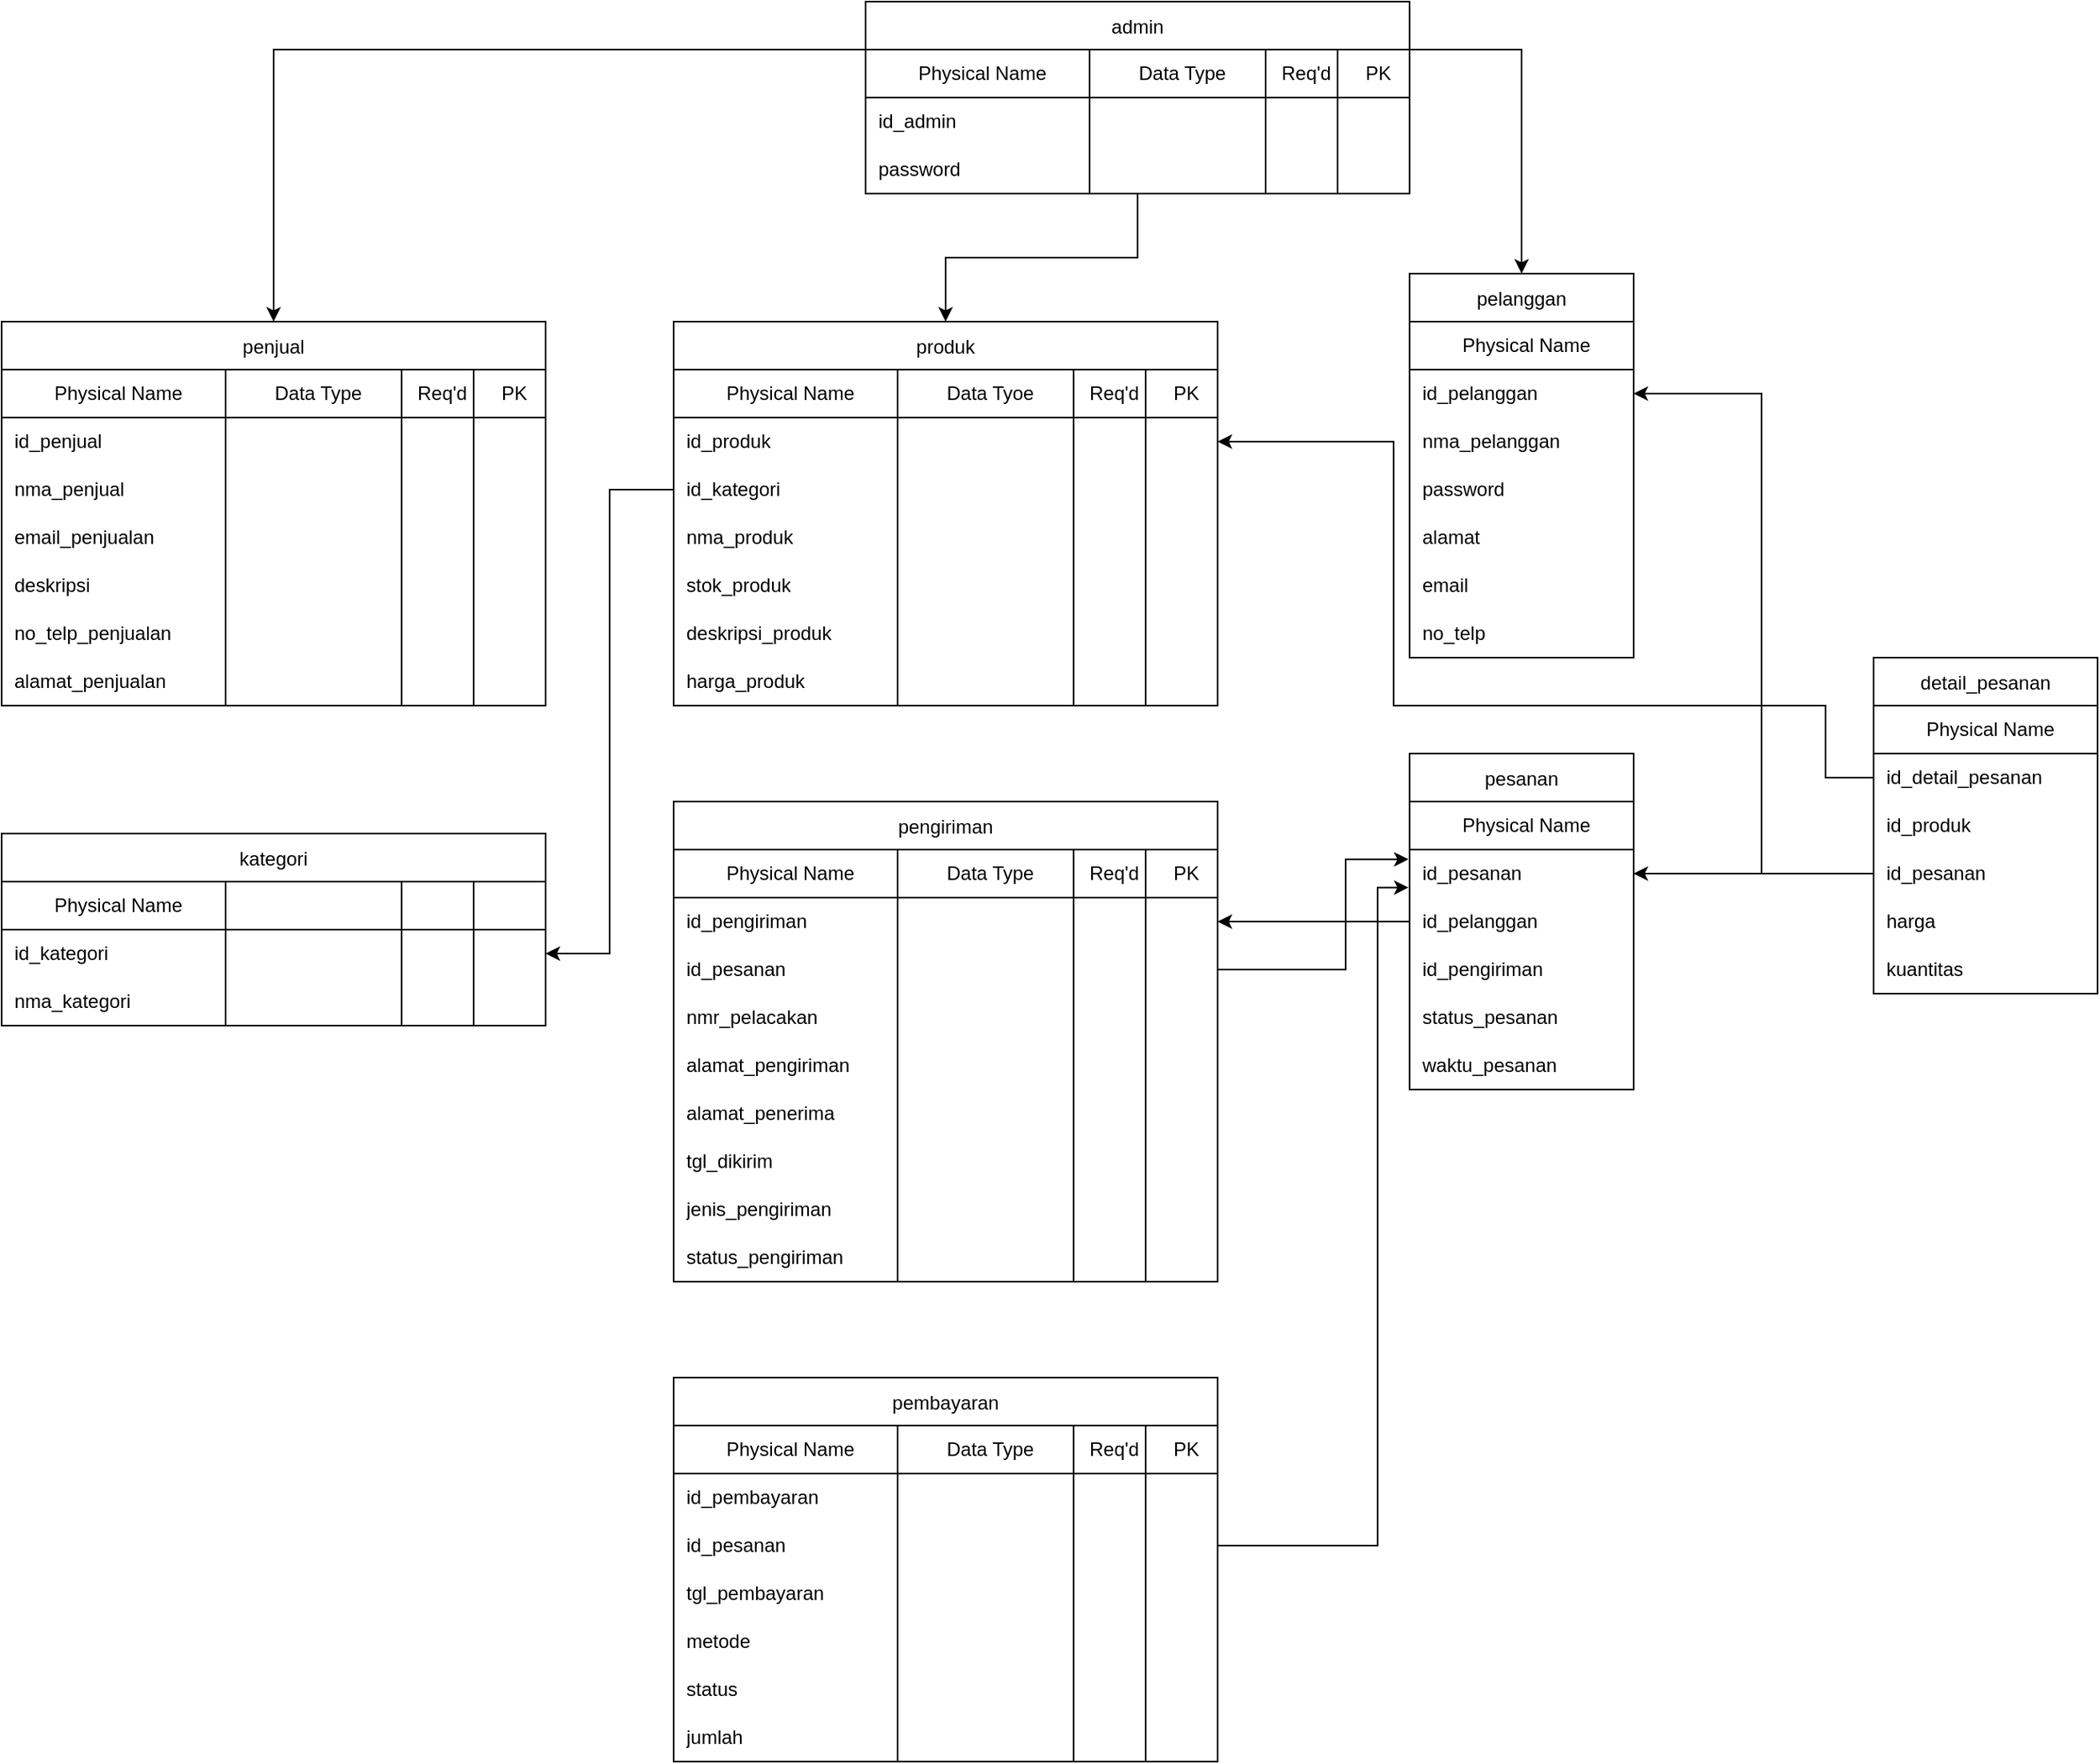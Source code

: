 <mxfile version="22.0.8" type="github">
  <diagram name="Page-1" id="UbfOyAwrHejE_SLfgH9o">
    <mxGraphModel dx="1730" dy="460" grid="1" gridSize="10" guides="1" tooltips="1" connect="1" arrows="1" fold="1" page="1" pageScale="1" pageWidth="850" pageHeight="1100" math="0" shadow="0">
      <root>
        <mxCell id="0" />
        <mxCell id="1" parent="0" />
        <mxCell id="xMvJ1dnfp7he6BZ14apG-1" value="penjual" style="shape=table;startSize=30;container=1;collapsible=0;childLayout=tableLayout;fixedRows=1;rowLines=0;fontStyle=0;strokeColor=default;fontSize=12;" vertex="1" parent="1">
          <mxGeometry x="-220" y="220" width="340" height="240" as="geometry" />
        </mxCell>
        <mxCell id="xMvJ1dnfp7he6BZ14apG-164" style="shape=tableRow;horizontal=0;startSize=0;swimlaneHead=0;swimlaneBody=0;top=0;left=0;bottom=0;right=0;collapsible=0;dropTarget=0;fillColor=none;points=[[0,0.5],[1,0.5]];portConstraint=eastwest;strokeColor=inherit;fontSize=12;" vertex="1" parent="xMvJ1dnfp7he6BZ14apG-1">
          <mxGeometry y="30" width="340" height="30" as="geometry" />
        </mxCell>
        <mxCell id="xMvJ1dnfp7he6BZ14apG-165" value="Physical Name" style="shape=partialRectangle;html=1;whiteSpace=wrap;connectable=0;fillColor=none;top=0;left=0;bottom=1;right=0;align=center;spacingLeft=6;overflow=hidden;strokeColor=inherit;fontSize=12;strokeWidth=1;" vertex="1" parent="xMvJ1dnfp7he6BZ14apG-164">
          <mxGeometry width="140" height="30" as="geometry">
            <mxRectangle width="140" height="30" as="alternateBounds" />
          </mxGeometry>
        </mxCell>
        <mxCell id="xMvJ1dnfp7he6BZ14apG-187" value="Data Type" style="shape=partialRectangle;html=1;whiteSpace=wrap;connectable=0;fillColor=none;top=0;left=0;bottom=1;right=0;align=center;spacingLeft=6;overflow=hidden;strokeColor=inherit;fontSize=12;strokeWidth=1;" vertex="1" parent="xMvJ1dnfp7he6BZ14apG-164">
          <mxGeometry x="140" width="110" height="30" as="geometry">
            <mxRectangle width="110" height="30" as="alternateBounds" />
          </mxGeometry>
        </mxCell>
        <mxCell id="xMvJ1dnfp7he6BZ14apG-194" value="Req&#39;d" style="shape=partialRectangle;html=1;whiteSpace=wrap;connectable=0;fillColor=none;top=0;left=0;bottom=1;right=0;align=center;spacingLeft=6;overflow=hidden;strokeColor=inherit;fontSize=12;strokeWidth=1;" vertex="1" parent="xMvJ1dnfp7he6BZ14apG-164">
          <mxGeometry x="250" width="45" height="30" as="geometry">
            <mxRectangle width="45" height="30" as="alternateBounds" />
          </mxGeometry>
        </mxCell>
        <mxCell id="xMvJ1dnfp7he6BZ14apG-201" value="PK" style="shape=partialRectangle;html=1;whiteSpace=wrap;connectable=0;fillColor=none;top=0;left=0;bottom=1;right=0;align=center;spacingLeft=6;overflow=hidden;strokeColor=inherit;fontSize=12;strokeWidth=1;" vertex="1" parent="xMvJ1dnfp7he6BZ14apG-164">
          <mxGeometry x="295" width="45" height="30" as="geometry">
            <mxRectangle width="45" height="30" as="alternateBounds" />
          </mxGeometry>
        </mxCell>
        <mxCell id="xMvJ1dnfp7he6BZ14apG-2" value="" style="shape=tableRow;horizontal=0;startSize=0;swimlaneHead=0;swimlaneBody=0;top=0;left=0;bottom=0;right=0;collapsible=0;dropTarget=0;fillColor=none;points=[[0,0.5],[1,0.5]];portConstraint=eastwest;strokeColor=inherit;fontSize=12;" vertex="1" parent="xMvJ1dnfp7he6BZ14apG-1">
          <mxGeometry y="60" width="340" height="30" as="geometry" />
        </mxCell>
        <mxCell id="xMvJ1dnfp7he6BZ14apG-4" value="id_penjual" style="shape=partialRectangle;html=1;whiteSpace=wrap;connectable=0;fillColor=none;top=0;left=0;bottom=0;right=0;align=left;spacingLeft=6;overflow=hidden;strokeColor=inherit;fontSize=12;strokeWidth=1;" vertex="1" parent="xMvJ1dnfp7he6BZ14apG-2">
          <mxGeometry width="140" height="30" as="geometry">
            <mxRectangle width="140" height="30" as="alternateBounds" />
          </mxGeometry>
        </mxCell>
        <mxCell id="xMvJ1dnfp7he6BZ14apG-188" style="shape=partialRectangle;html=1;whiteSpace=wrap;connectable=0;fillColor=none;top=0;left=0;bottom=0;right=0;align=left;spacingLeft=6;overflow=hidden;strokeColor=inherit;fontSize=12;strokeWidth=1;" vertex="1" parent="xMvJ1dnfp7he6BZ14apG-2">
          <mxGeometry x="140" width="110" height="30" as="geometry">
            <mxRectangle width="110" height="30" as="alternateBounds" />
          </mxGeometry>
        </mxCell>
        <mxCell id="xMvJ1dnfp7he6BZ14apG-195" style="shape=partialRectangle;html=1;whiteSpace=wrap;connectable=0;fillColor=none;top=0;left=0;bottom=0;right=0;align=left;spacingLeft=6;overflow=hidden;strokeColor=inherit;fontSize=12;strokeWidth=1;" vertex="1" parent="xMvJ1dnfp7he6BZ14apG-2">
          <mxGeometry x="250" width="45" height="30" as="geometry">
            <mxRectangle width="45" height="30" as="alternateBounds" />
          </mxGeometry>
        </mxCell>
        <mxCell id="xMvJ1dnfp7he6BZ14apG-202" style="shape=partialRectangle;html=1;whiteSpace=wrap;connectable=0;fillColor=none;top=0;left=0;bottom=0;right=0;align=left;spacingLeft=6;overflow=hidden;strokeColor=inherit;fontSize=12;strokeWidth=1;" vertex="1" parent="xMvJ1dnfp7he6BZ14apG-2">
          <mxGeometry x="295" width="45" height="30" as="geometry">
            <mxRectangle width="45" height="30" as="alternateBounds" />
          </mxGeometry>
        </mxCell>
        <mxCell id="xMvJ1dnfp7he6BZ14apG-5" value="" style="shape=tableRow;horizontal=0;startSize=0;swimlaneHead=0;swimlaneBody=0;top=0;left=0;bottom=0;right=0;collapsible=0;dropTarget=0;fillColor=none;points=[[0,0.5],[1,0.5]];portConstraint=eastwest;strokeColor=inherit;fontSize=12;" vertex="1" parent="xMvJ1dnfp7he6BZ14apG-1">
          <mxGeometry y="90" width="340" height="30" as="geometry" />
        </mxCell>
        <mxCell id="xMvJ1dnfp7he6BZ14apG-7" value="nma_penjual" style="shape=partialRectangle;html=1;whiteSpace=wrap;connectable=0;fillColor=none;top=0;left=0;bottom=0;right=0;align=left;spacingLeft=6;overflow=hidden;strokeColor=inherit;fontSize=12;" vertex="1" parent="xMvJ1dnfp7he6BZ14apG-5">
          <mxGeometry width="140" height="30" as="geometry">
            <mxRectangle width="140" height="30" as="alternateBounds" />
          </mxGeometry>
        </mxCell>
        <mxCell id="xMvJ1dnfp7he6BZ14apG-189" style="shape=partialRectangle;html=1;whiteSpace=wrap;connectable=0;fillColor=none;top=0;left=0;bottom=0;right=0;align=left;spacingLeft=6;overflow=hidden;strokeColor=inherit;fontSize=12;" vertex="1" parent="xMvJ1dnfp7he6BZ14apG-5">
          <mxGeometry x="140" width="110" height="30" as="geometry">
            <mxRectangle width="110" height="30" as="alternateBounds" />
          </mxGeometry>
        </mxCell>
        <mxCell id="xMvJ1dnfp7he6BZ14apG-196" style="shape=partialRectangle;html=1;whiteSpace=wrap;connectable=0;fillColor=none;top=0;left=0;bottom=0;right=0;align=left;spacingLeft=6;overflow=hidden;strokeColor=inherit;fontSize=12;" vertex="1" parent="xMvJ1dnfp7he6BZ14apG-5">
          <mxGeometry x="250" width="45" height="30" as="geometry">
            <mxRectangle width="45" height="30" as="alternateBounds" />
          </mxGeometry>
        </mxCell>
        <mxCell id="xMvJ1dnfp7he6BZ14apG-203" style="shape=partialRectangle;html=1;whiteSpace=wrap;connectable=0;fillColor=none;top=0;left=0;bottom=0;right=0;align=left;spacingLeft=6;overflow=hidden;strokeColor=inherit;fontSize=12;" vertex="1" parent="xMvJ1dnfp7he6BZ14apG-5">
          <mxGeometry x="295" width="45" height="30" as="geometry">
            <mxRectangle width="45" height="30" as="alternateBounds" />
          </mxGeometry>
        </mxCell>
        <mxCell id="xMvJ1dnfp7he6BZ14apG-8" value="" style="shape=tableRow;horizontal=0;startSize=0;swimlaneHead=0;swimlaneBody=0;top=0;left=0;bottom=0;right=0;collapsible=0;dropTarget=0;fillColor=none;points=[[0,0.5],[1,0.5]];portConstraint=eastwest;strokeColor=inherit;fontSize=12;" vertex="1" parent="xMvJ1dnfp7he6BZ14apG-1">
          <mxGeometry y="120" width="340" height="30" as="geometry" />
        </mxCell>
        <mxCell id="xMvJ1dnfp7he6BZ14apG-10" value="email_penjualan" style="shape=partialRectangle;html=1;whiteSpace=wrap;connectable=0;fillColor=none;top=0;left=0;bottom=0;right=0;align=left;spacingLeft=6;overflow=hidden;strokeColor=inherit;fontSize=12;" vertex="1" parent="xMvJ1dnfp7he6BZ14apG-8">
          <mxGeometry width="140" height="30" as="geometry">
            <mxRectangle width="140" height="30" as="alternateBounds" />
          </mxGeometry>
        </mxCell>
        <mxCell id="xMvJ1dnfp7he6BZ14apG-190" style="shape=partialRectangle;html=1;whiteSpace=wrap;connectable=0;fillColor=none;top=0;left=0;bottom=0;right=0;align=left;spacingLeft=6;overflow=hidden;strokeColor=inherit;fontSize=12;" vertex="1" parent="xMvJ1dnfp7he6BZ14apG-8">
          <mxGeometry x="140" width="110" height="30" as="geometry">
            <mxRectangle width="110" height="30" as="alternateBounds" />
          </mxGeometry>
        </mxCell>
        <mxCell id="xMvJ1dnfp7he6BZ14apG-197" style="shape=partialRectangle;html=1;whiteSpace=wrap;connectable=0;fillColor=none;top=0;left=0;bottom=0;right=0;align=left;spacingLeft=6;overflow=hidden;strokeColor=inherit;fontSize=12;" vertex="1" parent="xMvJ1dnfp7he6BZ14apG-8">
          <mxGeometry x="250" width="45" height="30" as="geometry">
            <mxRectangle width="45" height="30" as="alternateBounds" />
          </mxGeometry>
        </mxCell>
        <mxCell id="xMvJ1dnfp7he6BZ14apG-204" style="shape=partialRectangle;html=1;whiteSpace=wrap;connectable=0;fillColor=none;top=0;left=0;bottom=0;right=0;align=left;spacingLeft=6;overflow=hidden;strokeColor=inherit;fontSize=12;" vertex="1" parent="xMvJ1dnfp7he6BZ14apG-8">
          <mxGeometry x="295" width="45" height="30" as="geometry">
            <mxRectangle width="45" height="30" as="alternateBounds" />
          </mxGeometry>
        </mxCell>
        <mxCell id="xMvJ1dnfp7he6BZ14apG-11" style="shape=tableRow;horizontal=0;startSize=0;swimlaneHead=0;swimlaneBody=0;top=0;left=0;bottom=0;right=0;collapsible=0;dropTarget=0;fillColor=none;points=[[0,0.5],[1,0.5]];portConstraint=eastwest;strokeColor=inherit;fontSize=12;" vertex="1" parent="xMvJ1dnfp7he6BZ14apG-1">
          <mxGeometry y="150" width="340" height="30" as="geometry" />
        </mxCell>
        <mxCell id="xMvJ1dnfp7he6BZ14apG-13" value="deskripsi" style="shape=partialRectangle;html=1;whiteSpace=wrap;connectable=0;fillColor=none;top=0;left=0;bottom=0;right=0;align=left;spacingLeft=6;overflow=hidden;strokeColor=inherit;fontSize=12;" vertex="1" parent="xMvJ1dnfp7he6BZ14apG-11">
          <mxGeometry width="140" height="30" as="geometry">
            <mxRectangle width="140" height="30" as="alternateBounds" />
          </mxGeometry>
        </mxCell>
        <mxCell id="xMvJ1dnfp7he6BZ14apG-191" style="shape=partialRectangle;html=1;whiteSpace=wrap;connectable=0;fillColor=none;top=0;left=0;bottom=0;right=0;align=left;spacingLeft=6;overflow=hidden;strokeColor=inherit;fontSize=12;" vertex="1" parent="xMvJ1dnfp7he6BZ14apG-11">
          <mxGeometry x="140" width="110" height="30" as="geometry">
            <mxRectangle width="110" height="30" as="alternateBounds" />
          </mxGeometry>
        </mxCell>
        <mxCell id="xMvJ1dnfp7he6BZ14apG-198" style="shape=partialRectangle;html=1;whiteSpace=wrap;connectable=0;fillColor=none;top=0;left=0;bottom=0;right=0;align=left;spacingLeft=6;overflow=hidden;strokeColor=inherit;fontSize=12;" vertex="1" parent="xMvJ1dnfp7he6BZ14apG-11">
          <mxGeometry x="250" width="45" height="30" as="geometry">
            <mxRectangle width="45" height="30" as="alternateBounds" />
          </mxGeometry>
        </mxCell>
        <mxCell id="xMvJ1dnfp7he6BZ14apG-205" style="shape=partialRectangle;html=1;whiteSpace=wrap;connectable=0;fillColor=none;top=0;left=0;bottom=0;right=0;align=left;spacingLeft=6;overflow=hidden;strokeColor=inherit;fontSize=12;" vertex="1" parent="xMvJ1dnfp7he6BZ14apG-11">
          <mxGeometry x="295" width="45" height="30" as="geometry">
            <mxRectangle width="45" height="30" as="alternateBounds" />
          </mxGeometry>
        </mxCell>
        <mxCell id="xMvJ1dnfp7he6BZ14apG-14" style="shape=tableRow;horizontal=0;startSize=0;swimlaneHead=0;swimlaneBody=0;top=0;left=0;bottom=0;right=0;collapsible=0;dropTarget=0;fillColor=none;points=[[0,0.5],[1,0.5]];portConstraint=eastwest;strokeColor=inherit;fontSize=12;" vertex="1" parent="xMvJ1dnfp7he6BZ14apG-1">
          <mxGeometry y="180" width="340" height="30" as="geometry" />
        </mxCell>
        <mxCell id="xMvJ1dnfp7he6BZ14apG-16" value="no_telp_penjualan" style="shape=partialRectangle;html=1;whiteSpace=wrap;connectable=0;fillColor=none;top=0;left=0;bottom=0;right=0;align=left;spacingLeft=6;overflow=hidden;strokeColor=inherit;fontSize=12;" vertex="1" parent="xMvJ1dnfp7he6BZ14apG-14">
          <mxGeometry width="140" height="30" as="geometry">
            <mxRectangle width="140" height="30" as="alternateBounds" />
          </mxGeometry>
        </mxCell>
        <mxCell id="xMvJ1dnfp7he6BZ14apG-192" style="shape=partialRectangle;html=1;whiteSpace=wrap;connectable=0;fillColor=none;top=0;left=0;bottom=0;right=0;align=left;spacingLeft=6;overflow=hidden;strokeColor=inherit;fontSize=12;" vertex="1" parent="xMvJ1dnfp7he6BZ14apG-14">
          <mxGeometry x="140" width="110" height="30" as="geometry">
            <mxRectangle width="110" height="30" as="alternateBounds" />
          </mxGeometry>
        </mxCell>
        <mxCell id="xMvJ1dnfp7he6BZ14apG-199" style="shape=partialRectangle;html=1;whiteSpace=wrap;connectable=0;fillColor=none;top=0;left=0;bottom=0;right=0;align=left;spacingLeft=6;overflow=hidden;strokeColor=inherit;fontSize=12;" vertex="1" parent="xMvJ1dnfp7he6BZ14apG-14">
          <mxGeometry x="250" width="45" height="30" as="geometry">
            <mxRectangle width="45" height="30" as="alternateBounds" />
          </mxGeometry>
        </mxCell>
        <mxCell id="xMvJ1dnfp7he6BZ14apG-206" style="shape=partialRectangle;html=1;whiteSpace=wrap;connectable=0;fillColor=none;top=0;left=0;bottom=0;right=0;align=left;spacingLeft=6;overflow=hidden;strokeColor=inherit;fontSize=12;" vertex="1" parent="xMvJ1dnfp7he6BZ14apG-14">
          <mxGeometry x="295" width="45" height="30" as="geometry">
            <mxRectangle width="45" height="30" as="alternateBounds" />
          </mxGeometry>
        </mxCell>
        <mxCell id="xMvJ1dnfp7he6BZ14apG-17" style="shape=tableRow;horizontal=0;startSize=0;swimlaneHead=0;swimlaneBody=0;top=0;left=0;bottom=0;right=0;collapsible=0;dropTarget=0;fillColor=none;points=[[0,0.5],[1,0.5]];portConstraint=eastwest;strokeColor=inherit;fontSize=12;" vertex="1" parent="xMvJ1dnfp7he6BZ14apG-1">
          <mxGeometry y="210" width="340" height="30" as="geometry" />
        </mxCell>
        <mxCell id="xMvJ1dnfp7he6BZ14apG-19" value="alamat_penjualan" style="shape=partialRectangle;html=1;whiteSpace=wrap;connectable=0;fillColor=none;top=0;left=0;bottom=0;right=0;align=left;spacingLeft=6;overflow=hidden;strokeColor=inherit;fontSize=12;" vertex="1" parent="xMvJ1dnfp7he6BZ14apG-17">
          <mxGeometry width="140" height="30" as="geometry">
            <mxRectangle width="140" height="30" as="alternateBounds" />
          </mxGeometry>
        </mxCell>
        <mxCell id="xMvJ1dnfp7he6BZ14apG-193" style="shape=partialRectangle;html=1;whiteSpace=wrap;connectable=0;fillColor=none;top=0;left=0;bottom=0;right=0;align=left;spacingLeft=6;overflow=hidden;strokeColor=inherit;fontSize=12;" vertex="1" parent="xMvJ1dnfp7he6BZ14apG-17">
          <mxGeometry x="140" width="110" height="30" as="geometry">
            <mxRectangle width="110" height="30" as="alternateBounds" />
          </mxGeometry>
        </mxCell>
        <mxCell id="xMvJ1dnfp7he6BZ14apG-200" style="shape=partialRectangle;html=1;whiteSpace=wrap;connectable=0;fillColor=none;top=0;left=0;bottom=0;right=0;align=left;spacingLeft=6;overflow=hidden;strokeColor=inherit;fontSize=12;" vertex="1" parent="xMvJ1dnfp7he6BZ14apG-17">
          <mxGeometry x="250" width="45" height="30" as="geometry">
            <mxRectangle width="45" height="30" as="alternateBounds" />
          </mxGeometry>
        </mxCell>
        <mxCell id="xMvJ1dnfp7he6BZ14apG-207" style="shape=partialRectangle;html=1;whiteSpace=wrap;connectable=0;fillColor=none;top=0;left=0;bottom=0;right=0;align=left;spacingLeft=6;overflow=hidden;strokeColor=inherit;fontSize=12;" vertex="1" parent="xMvJ1dnfp7he6BZ14apG-17">
          <mxGeometry x="295" width="45" height="30" as="geometry">
            <mxRectangle width="45" height="30" as="alternateBounds" />
          </mxGeometry>
        </mxCell>
        <mxCell id="xMvJ1dnfp7he6BZ14apG-20" value="produk" style="shape=table;startSize=30;container=1;collapsible=0;childLayout=tableLayout;fixedRows=1;rowLines=0;fontStyle=0;strokeColor=default;fontSize=12;" vertex="1" parent="1">
          <mxGeometry x="200" y="220" width="340" height="240" as="geometry" />
        </mxCell>
        <mxCell id="xMvJ1dnfp7he6BZ14apG-160" style="shape=tableRow;horizontal=0;startSize=0;swimlaneHead=0;swimlaneBody=0;top=0;left=0;bottom=0;right=0;collapsible=0;dropTarget=0;fillColor=none;points=[[0,0.5],[1,0.5]];portConstraint=eastwest;strokeColor=inherit;fontSize=12;" vertex="1" parent="xMvJ1dnfp7he6BZ14apG-20">
          <mxGeometry y="30" width="340" height="30" as="geometry" />
        </mxCell>
        <mxCell id="xMvJ1dnfp7he6BZ14apG-161" value="Physical Name" style="shape=partialRectangle;html=1;whiteSpace=wrap;connectable=0;fillColor=none;top=0;left=0;bottom=1;right=0;align=center;spacingLeft=6;overflow=hidden;strokeColor=inherit;fontSize=12;strokeWidth=1;" vertex="1" parent="xMvJ1dnfp7he6BZ14apG-160">
          <mxGeometry width="140" height="30" as="geometry">
            <mxRectangle width="140" height="30" as="alternateBounds" />
          </mxGeometry>
        </mxCell>
        <mxCell id="xMvJ1dnfp7he6BZ14apG-208" value="Data Tyoe" style="shape=partialRectangle;html=1;whiteSpace=wrap;connectable=0;fillColor=none;top=0;left=0;bottom=1;right=0;align=center;spacingLeft=6;overflow=hidden;strokeColor=inherit;fontSize=12;strokeWidth=1;" vertex="1" parent="xMvJ1dnfp7he6BZ14apG-160">
          <mxGeometry x="140" width="110" height="30" as="geometry">
            <mxRectangle width="110" height="30" as="alternateBounds" />
          </mxGeometry>
        </mxCell>
        <mxCell id="xMvJ1dnfp7he6BZ14apG-215" value="Req&#39;d" style="shape=partialRectangle;html=1;whiteSpace=wrap;connectable=0;fillColor=none;top=0;left=0;bottom=1;right=0;align=center;spacingLeft=6;overflow=hidden;strokeColor=inherit;fontSize=12;strokeWidth=1;" vertex="1" parent="xMvJ1dnfp7he6BZ14apG-160">
          <mxGeometry x="250" width="45" height="30" as="geometry">
            <mxRectangle width="45" height="30" as="alternateBounds" />
          </mxGeometry>
        </mxCell>
        <mxCell id="xMvJ1dnfp7he6BZ14apG-222" value="PK" style="shape=partialRectangle;html=1;whiteSpace=wrap;connectable=0;fillColor=none;top=0;left=0;bottom=1;right=0;align=center;spacingLeft=6;overflow=hidden;strokeColor=inherit;fontSize=12;strokeWidth=1;" vertex="1" parent="xMvJ1dnfp7he6BZ14apG-160">
          <mxGeometry x="295" width="45" height="30" as="geometry">
            <mxRectangle width="45" height="30" as="alternateBounds" />
          </mxGeometry>
        </mxCell>
        <mxCell id="xMvJ1dnfp7he6BZ14apG-21" value="" style="shape=tableRow;horizontal=0;startSize=0;swimlaneHead=0;swimlaneBody=0;top=0;left=0;bottom=0;right=0;collapsible=0;dropTarget=0;fillColor=none;points=[[0,0.5],[1,0.5]];portConstraint=eastwest;strokeColor=inherit;fontSize=12;" vertex="1" parent="xMvJ1dnfp7he6BZ14apG-20">
          <mxGeometry y="60" width="340" height="30" as="geometry" />
        </mxCell>
        <mxCell id="xMvJ1dnfp7he6BZ14apG-23" value="id_produk" style="shape=partialRectangle;html=1;whiteSpace=wrap;connectable=0;fillColor=none;top=0;left=0;bottom=0;right=0;align=left;spacingLeft=6;overflow=hidden;strokeColor=inherit;fontSize=12;strokeWidth=1;" vertex="1" parent="xMvJ1dnfp7he6BZ14apG-21">
          <mxGeometry width="140" height="30" as="geometry">
            <mxRectangle width="140" height="30" as="alternateBounds" />
          </mxGeometry>
        </mxCell>
        <mxCell id="xMvJ1dnfp7he6BZ14apG-209" style="shape=partialRectangle;html=1;whiteSpace=wrap;connectable=0;fillColor=none;top=0;left=0;bottom=0;right=0;align=left;spacingLeft=6;overflow=hidden;strokeColor=inherit;fontSize=12;strokeWidth=1;" vertex="1" parent="xMvJ1dnfp7he6BZ14apG-21">
          <mxGeometry x="140" width="110" height="30" as="geometry">
            <mxRectangle width="110" height="30" as="alternateBounds" />
          </mxGeometry>
        </mxCell>
        <mxCell id="xMvJ1dnfp7he6BZ14apG-216" style="shape=partialRectangle;html=1;whiteSpace=wrap;connectable=0;fillColor=none;top=0;left=0;bottom=0;right=0;align=left;spacingLeft=6;overflow=hidden;strokeColor=inherit;fontSize=12;strokeWidth=1;" vertex="1" parent="xMvJ1dnfp7he6BZ14apG-21">
          <mxGeometry x="250" width="45" height="30" as="geometry">
            <mxRectangle width="45" height="30" as="alternateBounds" />
          </mxGeometry>
        </mxCell>
        <mxCell id="xMvJ1dnfp7he6BZ14apG-223" style="shape=partialRectangle;html=1;whiteSpace=wrap;connectable=0;fillColor=none;top=0;left=0;bottom=0;right=0;align=left;spacingLeft=6;overflow=hidden;strokeColor=inherit;fontSize=12;strokeWidth=1;" vertex="1" parent="xMvJ1dnfp7he6BZ14apG-21">
          <mxGeometry x="295" width="45" height="30" as="geometry">
            <mxRectangle width="45" height="30" as="alternateBounds" />
          </mxGeometry>
        </mxCell>
        <mxCell id="xMvJ1dnfp7he6BZ14apG-24" style="shape=tableRow;horizontal=0;startSize=0;swimlaneHead=0;swimlaneBody=0;top=0;left=0;bottom=0;right=0;collapsible=0;dropTarget=0;fillColor=none;points=[[0,0.5],[1,0.5]];portConstraint=eastwest;strokeColor=inherit;fontSize=12;" vertex="1" parent="xMvJ1dnfp7he6BZ14apG-20">
          <mxGeometry y="90" width="340" height="30" as="geometry" />
        </mxCell>
        <mxCell id="xMvJ1dnfp7he6BZ14apG-26" value="id_kategori" style="shape=partialRectangle;html=1;whiteSpace=wrap;connectable=0;fillColor=none;top=0;left=0;bottom=0;right=0;align=left;spacingLeft=6;overflow=hidden;strokeColor=inherit;fontSize=12;" vertex="1" parent="xMvJ1dnfp7he6BZ14apG-24">
          <mxGeometry width="140" height="30" as="geometry">
            <mxRectangle width="140" height="30" as="alternateBounds" />
          </mxGeometry>
        </mxCell>
        <mxCell id="xMvJ1dnfp7he6BZ14apG-210" style="shape=partialRectangle;html=1;whiteSpace=wrap;connectable=0;fillColor=none;top=0;left=0;bottom=0;right=0;align=left;spacingLeft=6;overflow=hidden;strokeColor=inherit;fontSize=12;" vertex="1" parent="xMvJ1dnfp7he6BZ14apG-24">
          <mxGeometry x="140" width="110" height="30" as="geometry">
            <mxRectangle width="110" height="30" as="alternateBounds" />
          </mxGeometry>
        </mxCell>
        <mxCell id="xMvJ1dnfp7he6BZ14apG-217" style="shape=partialRectangle;html=1;whiteSpace=wrap;connectable=0;fillColor=none;top=0;left=0;bottom=0;right=0;align=left;spacingLeft=6;overflow=hidden;strokeColor=inherit;fontSize=12;" vertex="1" parent="xMvJ1dnfp7he6BZ14apG-24">
          <mxGeometry x="250" width="45" height="30" as="geometry">
            <mxRectangle width="45" height="30" as="alternateBounds" />
          </mxGeometry>
        </mxCell>
        <mxCell id="xMvJ1dnfp7he6BZ14apG-224" style="shape=partialRectangle;html=1;whiteSpace=wrap;connectable=0;fillColor=none;top=0;left=0;bottom=0;right=0;align=left;spacingLeft=6;overflow=hidden;strokeColor=inherit;fontSize=12;" vertex="1" parent="xMvJ1dnfp7he6BZ14apG-24">
          <mxGeometry x="295" width="45" height="30" as="geometry">
            <mxRectangle width="45" height="30" as="alternateBounds" />
          </mxGeometry>
        </mxCell>
        <mxCell id="xMvJ1dnfp7he6BZ14apG-27" style="shape=tableRow;horizontal=0;startSize=0;swimlaneHead=0;swimlaneBody=0;top=0;left=0;bottom=0;right=0;collapsible=0;dropTarget=0;fillColor=none;points=[[0,0.5],[1,0.5]];portConstraint=eastwest;strokeColor=inherit;fontSize=12;" vertex="1" parent="xMvJ1dnfp7he6BZ14apG-20">
          <mxGeometry y="120" width="340" height="30" as="geometry" />
        </mxCell>
        <mxCell id="xMvJ1dnfp7he6BZ14apG-29" value="nma_produk" style="shape=partialRectangle;html=1;whiteSpace=wrap;connectable=0;fillColor=none;top=0;left=0;bottom=0;right=0;align=left;spacingLeft=6;overflow=hidden;strokeColor=inherit;fontSize=12;" vertex="1" parent="xMvJ1dnfp7he6BZ14apG-27">
          <mxGeometry width="140" height="30" as="geometry">
            <mxRectangle width="140" height="30" as="alternateBounds" />
          </mxGeometry>
        </mxCell>
        <mxCell id="xMvJ1dnfp7he6BZ14apG-211" style="shape=partialRectangle;html=1;whiteSpace=wrap;connectable=0;fillColor=none;top=0;left=0;bottom=0;right=0;align=left;spacingLeft=6;overflow=hidden;strokeColor=inherit;fontSize=12;" vertex="1" parent="xMvJ1dnfp7he6BZ14apG-27">
          <mxGeometry x="140" width="110" height="30" as="geometry">
            <mxRectangle width="110" height="30" as="alternateBounds" />
          </mxGeometry>
        </mxCell>
        <mxCell id="xMvJ1dnfp7he6BZ14apG-218" style="shape=partialRectangle;html=1;whiteSpace=wrap;connectable=0;fillColor=none;top=0;left=0;bottom=0;right=0;align=left;spacingLeft=6;overflow=hidden;strokeColor=inherit;fontSize=12;" vertex="1" parent="xMvJ1dnfp7he6BZ14apG-27">
          <mxGeometry x="250" width="45" height="30" as="geometry">
            <mxRectangle width="45" height="30" as="alternateBounds" />
          </mxGeometry>
        </mxCell>
        <mxCell id="xMvJ1dnfp7he6BZ14apG-225" style="shape=partialRectangle;html=1;whiteSpace=wrap;connectable=0;fillColor=none;top=0;left=0;bottom=0;right=0;align=left;spacingLeft=6;overflow=hidden;strokeColor=inherit;fontSize=12;" vertex="1" parent="xMvJ1dnfp7he6BZ14apG-27">
          <mxGeometry x="295" width="45" height="30" as="geometry">
            <mxRectangle width="45" height="30" as="alternateBounds" />
          </mxGeometry>
        </mxCell>
        <mxCell id="xMvJ1dnfp7he6BZ14apG-30" style="shape=tableRow;horizontal=0;startSize=0;swimlaneHead=0;swimlaneBody=0;top=0;left=0;bottom=0;right=0;collapsible=0;dropTarget=0;fillColor=none;points=[[0,0.5],[1,0.5]];portConstraint=eastwest;strokeColor=inherit;fontSize=12;" vertex="1" parent="xMvJ1dnfp7he6BZ14apG-20">
          <mxGeometry y="150" width="340" height="30" as="geometry" />
        </mxCell>
        <mxCell id="xMvJ1dnfp7he6BZ14apG-32" value="stok_produk" style="shape=partialRectangle;html=1;whiteSpace=wrap;connectable=0;fillColor=none;top=0;left=0;bottom=0;right=0;align=left;spacingLeft=6;overflow=hidden;strokeColor=inherit;fontSize=12;" vertex="1" parent="xMvJ1dnfp7he6BZ14apG-30">
          <mxGeometry width="140" height="30" as="geometry">
            <mxRectangle width="140" height="30" as="alternateBounds" />
          </mxGeometry>
        </mxCell>
        <mxCell id="xMvJ1dnfp7he6BZ14apG-212" style="shape=partialRectangle;html=1;whiteSpace=wrap;connectable=0;fillColor=none;top=0;left=0;bottom=0;right=0;align=left;spacingLeft=6;overflow=hidden;strokeColor=inherit;fontSize=12;" vertex="1" parent="xMvJ1dnfp7he6BZ14apG-30">
          <mxGeometry x="140" width="110" height="30" as="geometry">
            <mxRectangle width="110" height="30" as="alternateBounds" />
          </mxGeometry>
        </mxCell>
        <mxCell id="xMvJ1dnfp7he6BZ14apG-219" style="shape=partialRectangle;html=1;whiteSpace=wrap;connectable=0;fillColor=none;top=0;left=0;bottom=0;right=0;align=left;spacingLeft=6;overflow=hidden;strokeColor=inherit;fontSize=12;" vertex="1" parent="xMvJ1dnfp7he6BZ14apG-30">
          <mxGeometry x="250" width="45" height="30" as="geometry">
            <mxRectangle width="45" height="30" as="alternateBounds" />
          </mxGeometry>
        </mxCell>
        <mxCell id="xMvJ1dnfp7he6BZ14apG-226" style="shape=partialRectangle;html=1;whiteSpace=wrap;connectable=0;fillColor=none;top=0;left=0;bottom=0;right=0;align=left;spacingLeft=6;overflow=hidden;strokeColor=inherit;fontSize=12;" vertex="1" parent="xMvJ1dnfp7he6BZ14apG-30">
          <mxGeometry x="295" width="45" height="30" as="geometry">
            <mxRectangle width="45" height="30" as="alternateBounds" />
          </mxGeometry>
        </mxCell>
        <mxCell id="xMvJ1dnfp7he6BZ14apG-33" value="" style="shape=tableRow;horizontal=0;startSize=0;swimlaneHead=0;swimlaneBody=0;top=0;left=0;bottom=0;right=0;collapsible=0;dropTarget=0;fillColor=none;points=[[0,0.5],[1,0.5]];portConstraint=eastwest;strokeColor=inherit;fontSize=12;" vertex="1" parent="xMvJ1dnfp7he6BZ14apG-20">
          <mxGeometry y="180" width="340" height="30" as="geometry" />
        </mxCell>
        <mxCell id="xMvJ1dnfp7he6BZ14apG-35" value="deskripsi_produk" style="shape=partialRectangle;html=1;whiteSpace=wrap;connectable=0;fillColor=none;top=0;left=0;bottom=0;right=0;align=left;spacingLeft=6;overflow=hidden;strokeColor=inherit;fontSize=12;" vertex="1" parent="xMvJ1dnfp7he6BZ14apG-33">
          <mxGeometry width="140" height="30" as="geometry">
            <mxRectangle width="140" height="30" as="alternateBounds" />
          </mxGeometry>
        </mxCell>
        <mxCell id="xMvJ1dnfp7he6BZ14apG-213" style="shape=partialRectangle;html=1;whiteSpace=wrap;connectable=0;fillColor=none;top=0;left=0;bottom=0;right=0;align=left;spacingLeft=6;overflow=hidden;strokeColor=inherit;fontSize=12;" vertex="1" parent="xMvJ1dnfp7he6BZ14apG-33">
          <mxGeometry x="140" width="110" height="30" as="geometry">
            <mxRectangle width="110" height="30" as="alternateBounds" />
          </mxGeometry>
        </mxCell>
        <mxCell id="xMvJ1dnfp7he6BZ14apG-220" style="shape=partialRectangle;html=1;whiteSpace=wrap;connectable=0;fillColor=none;top=0;left=0;bottom=0;right=0;align=left;spacingLeft=6;overflow=hidden;strokeColor=inherit;fontSize=12;" vertex="1" parent="xMvJ1dnfp7he6BZ14apG-33">
          <mxGeometry x="250" width="45" height="30" as="geometry">
            <mxRectangle width="45" height="30" as="alternateBounds" />
          </mxGeometry>
        </mxCell>
        <mxCell id="xMvJ1dnfp7he6BZ14apG-227" style="shape=partialRectangle;html=1;whiteSpace=wrap;connectable=0;fillColor=none;top=0;left=0;bottom=0;right=0;align=left;spacingLeft=6;overflow=hidden;strokeColor=inherit;fontSize=12;" vertex="1" parent="xMvJ1dnfp7he6BZ14apG-33">
          <mxGeometry x="295" width="45" height="30" as="geometry">
            <mxRectangle width="45" height="30" as="alternateBounds" />
          </mxGeometry>
        </mxCell>
        <mxCell id="xMvJ1dnfp7he6BZ14apG-36" value="" style="shape=tableRow;horizontal=0;startSize=0;swimlaneHead=0;swimlaneBody=0;top=0;left=0;bottom=0;right=0;collapsible=0;dropTarget=0;fillColor=none;points=[[0,0.5],[1,0.5]];portConstraint=eastwest;strokeColor=inherit;fontSize=12;" vertex="1" parent="xMvJ1dnfp7he6BZ14apG-20">
          <mxGeometry y="210" width="340" height="30" as="geometry" />
        </mxCell>
        <mxCell id="xMvJ1dnfp7he6BZ14apG-38" value="harga_produk" style="shape=partialRectangle;html=1;whiteSpace=wrap;connectable=0;fillColor=none;top=0;left=0;bottom=0;right=0;align=left;spacingLeft=6;overflow=hidden;strokeColor=inherit;fontSize=12;" vertex="1" parent="xMvJ1dnfp7he6BZ14apG-36">
          <mxGeometry width="140" height="30" as="geometry">
            <mxRectangle width="140" height="30" as="alternateBounds" />
          </mxGeometry>
        </mxCell>
        <mxCell id="xMvJ1dnfp7he6BZ14apG-214" style="shape=partialRectangle;html=1;whiteSpace=wrap;connectable=0;fillColor=none;top=0;left=0;bottom=0;right=0;align=left;spacingLeft=6;overflow=hidden;strokeColor=inherit;fontSize=12;" vertex="1" parent="xMvJ1dnfp7he6BZ14apG-36">
          <mxGeometry x="140" width="110" height="30" as="geometry">
            <mxRectangle width="110" height="30" as="alternateBounds" />
          </mxGeometry>
        </mxCell>
        <mxCell id="xMvJ1dnfp7he6BZ14apG-221" style="shape=partialRectangle;html=1;whiteSpace=wrap;connectable=0;fillColor=none;top=0;left=0;bottom=0;right=0;align=left;spacingLeft=6;overflow=hidden;strokeColor=inherit;fontSize=12;" vertex="1" parent="xMvJ1dnfp7he6BZ14apG-36">
          <mxGeometry x="250" width="45" height="30" as="geometry">
            <mxRectangle width="45" height="30" as="alternateBounds" />
          </mxGeometry>
        </mxCell>
        <mxCell id="xMvJ1dnfp7he6BZ14apG-228" style="shape=partialRectangle;html=1;whiteSpace=wrap;connectable=0;fillColor=none;top=0;left=0;bottom=0;right=0;align=left;spacingLeft=6;overflow=hidden;strokeColor=inherit;fontSize=12;" vertex="1" parent="xMvJ1dnfp7he6BZ14apG-36">
          <mxGeometry x="295" width="45" height="30" as="geometry">
            <mxRectangle width="45" height="30" as="alternateBounds" />
          </mxGeometry>
        </mxCell>
        <mxCell id="xMvJ1dnfp7he6BZ14apG-39" value="pesanan" style="shape=table;startSize=30;container=1;collapsible=0;childLayout=tableLayout;fixedRows=1;rowLines=0;fontStyle=0;strokeColor=default;fontSize=12;" vertex="1" parent="1">
          <mxGeometry x="660" y="490" width="140" height="210" as="geometry" />
        </mxCell>
        <mxCell id="xMvJ1dnfp7he6BZ14apG-176" style="shape=tableRow;horizontal=0;startSize=0;swimlaneHead=0;swimlaneBody=0;top=0;left=0;bottom=0;right=0;collapsible=0;dropTarget=0;fillColor=none;points=[[0,0.5],[1,0.5]];portConstraint=eastwest;strokeColor=inherit;fontSize=12;" vertex="1" parent="xMvJ1dnfp7he6BZ14apG-39">
          <mxGeometry y="30" width="140" height="30" as="geometry" />
        </mxCell>
        <mxCell id="xMvJ1dnfp7he6BZ14apG-177" value="Physical Name" style="shape=partialRectangle;html=1;whiteSpace=wrap;connectable=0;fillColor=none;top=0;left=0;bottom=1;right=0;align=center;spacingLeft=6;overflow=hidden;strokeColor=inherit;fontSize=12;strokeWidth=1;" vertex="1" parent="xMvJ1dnfp7he6BZ14apG-176">
          <mxGeometry width="140" height="30" as="geometry">
            <mxRectangle width="140" height="30" as="alternateBounds" />
          </mxGeometry>
        </mxCell>
        <mxCell id="xMvJ1dnfp7he6BZ14apG-40" value="" style="shape=tableRow;horizontal=0;startSize=0;swimlaneHead=0;swimlaneBody=0;top=0;left=0;bottom=0;right=0;collapsible=0;dropTarget=0;fillColor=none;points=[[0,0.5],[1,0.5]];portConstraint=eastwest;strokeColor=inherit;fontSize=12;" vertex="1" parent="xMvJ1dnfp7he6BZ14apG-39">
          <mxGeometry y="60" width="140" height="30" as="geometry" />
        </mxCell>
        <mxCell id="xMvJ1dnfp7he6BZ14apG-42" value="id_pesanan" style="shape=partialRectangle;html=1;whiteSpace=wrap;connectable=0;fillColor=none;top=0;left=0;bottom=0;right=0;align=left;spacingLeft=6;overflow=hidden;strokeColor=inherit;fontSize=12;strokeWidth=1;" vertex="1" parent="xMvJ1dnfp7he6BZ14apG-40">
          <mxGeometry width="140" height="30" as="geometry">
            <mxRectangle width="140" height="30" as="alternateBounds" />
          </mxGeometry>
        </mxCell>
        <mxCell id="xMvJ1dnfp7he6BZ14apG-43" style="shape=tableRow;horizontal=0;startSize=0;swimlaneHead=0;swimlaneBody=0;top=0;left=0;bottom=0;right=0;collapsible=0;dropTarget=0;fillColor=none;points=[[0,0.5],[1,0.5]];portConstraint=eastwest;strokeColor=inherit;fontSize=12;" vertex="1" parent="xMvJ1dnfp7he6BZ14apG-39">
          <mxGeometry y="90" width="140" height="30" as="geometry" />
        </mxCell>
        <mxCell id="xMvJ1dnfp7he6BZ14apG-45" value="id_pelanggan" style="shape=partialRectangle;html=1;whiteSpace=wrap;connectable=0;fillColor=none;top=0;left=0;bottom=0;right=0;align=left;spacingLeft=6;overflow=hidden;strokeColor=inherit;fontSize=12;" vertex="1" parent="xMvJ1dnfp7he6BZ14apG-43">
          <mxGeometry width="140" height="30" as="geometry">
            <mxRectangle width="140" height="30" as="alternateBounds" />
          </mxGeometry>
        </mxCell>
        <mxCell id="xMvJ1dnfp7he6BZ14apG-46" style="shape=tableRow;horizontal=0;startSize=0;swimlaneHead=0;swimlaneBody=0;top=0;left=0;bottom=0;right=0;collapsible=0;dropTarget=0;fillColor=none;points=[[0,0.5],[1,0.5]];portConstraint=eastwest;strokeColor=inherit;fontSize=12;" vertex="1" parent="xMvJ1dnfp7he6BZ14apG-39">
          <mxGeometry y="120" width="140" height="30" as="geometry" />
        </mxCell>
        <mxCell id="xMvJ1dnfp7he6BZ14apG-48" value="id_pengiriman" style="shape=partialRectangle;html=1;whiteSpace=wrap;connectable=0;fillColor=none;top=0;left=0;bottom=0;right=0;align=left;spacingLeft=6;overflow=hidden;strokeColor=inherit;fontSize=12;" vertex="1" parent="xMvJ1dnfp7he6BZ14apG-46">
          <mxGeometry width="140" height="30" as="geometry">
            <mxRectangle width="140" height="30" as="alternateBounds" />
          </mxGeometry>
        </mxCell>
        <mxCell id="xMvJ1dnfp7he6BZ14apG-49" style="shape=tableRow;horizontal=0;startSize=0;swimlaneHead=0;swimlaneBody=0;top=0;left=0;bottom=0;right=0;collapsible=0;dropTarget=0;fillColor=none;points=[[0,0.5],[1,0.5]];portConstraint=eastwest;strokeColor=inherit;fontSize=12;" vertex="1" parent="xMvJ1dnfp7he6BZ14apG-39">
          <mxGeometry y="150" width="140" height="30" as="geometry" />
        </mxCell>
        <mxCell id="xMvJ1dnfp7he6BZ14apG-51" value="status_pesanan" style="shape=partialRectangle;html=1;whiteSpace=wrap;connectable=0;fillColor=none;top=0;left=0;bottom=0;right=0;align=left;spacingLeft=6;overflow=hidden;strokeColor=inherit;fontSize=12;" vertex="1" parent="xMvJ1dnfp7he6BZ14apG-49">
          <mxGeometry width="140" height="30" as="geometry">
            <mxRectangle width="140" height="30" as="alternateBounds" />
          </mxGeometry>
        </mxCell>
        <mxCell id="xMvJ1dnfp7he6BZ14apG-52" style="shape=tableRow;horizontal=0;startSize=0;swimlaneHead=0;swimlaneBody=0;top=0;left=0;bottom=0;right=0;collapsible=0;dropTarget=0;fillColor=none;points=[[0,0.5],[1,0.5]];portConstraint=eastwest;strokeColor=inherit;fontSize=12;" vertex="1" parent="xMvJ1dnfp7he6BZ14apG-39">
          <mxGeometry y="180" width="140" height="30" as="geometry" />
        </mxCell>
        <mxCell id="xMvJ1dnfp7he6BZ14apG-54" value="waktu_pesanan" style="shape=partialRectangle;html=1;whiteSpace=wrap;connectable=0;fillColor=none;top=0;left=0;bottom=0;right=0;align=left;spacingLeft=6;overflow=hidden;strokeColor=inherit;fontSize=12;" vertex="1" parent="xMvJ1dnfp7he6BZ14apG-52">
          <mxGeometry width="140" height="30" as="geometry">
            <mxRectangle width="140" height="30" as="alternateBounds" />
          </mxGeometry>
        </mxCell>
        <mxCell id="xMvJ1dnfp7he6BZ14apG-55" value="detail_pesanan" style="shape=table;startSize=30;container=1;collapsible=0;childLayout=tableLayout;fixedRows=1;rowLines=0;fontStyle=0;strokeColor=default;fontSize=12;" vertex="1" parent="1">
          <mxGeometry x="950" y="430" width="140" height="210" as="geometry" />
        </mxCell>
        <mxCell id="xMvJ1dnfp7he6BZ14apG-172" style="shape=tableRow;horizontal=0;startSize=0;swimlaneHead=0;swimlaneBody=0;top=0;left=0;bottom=0;right=0;collapsible=0;dropTarget=0;fillColor=none;points=[[0,0.5],[1,0.5]];portConstraint=eastwest;strokeColor=inherit;fontSize=12;" vertex="1" parent="xMvJ1dnfp7he6BZ14apG-55">
          <mxGeometry y="30" width="140" height="30" as="geometry" />
        </mxCell>
        <mxCell id="xMvJ1dnfp7he6BZ14apG-173" value="Physical Name" style="shape=partialRectangle;html=1;whiteSpace=wrap;connectable=0;fillColor=none;top=0;left=0;bottom=0;right=0;align=center;spacingLeft=6;overflow=hidden;strokeColor=inherit;fontSize=12;strokeWidth=1;" vertex="1" parent="xMvJ1dnfp7he6BZ14apG-172">
          <mxGeometry width="140" height="30" as="geometry">
            <mxRectangle width="140" height="30" as="alternateBounds" />
          </mxGeometry>
        </mxCell>
        <mxCell id="xMvJ1dnfp7he6BZ14apG-56" value="" style="shape=tableRow;horizontal=0;startSize=0;swimlaneHead=0;swimlaneBody=0;top=0;left=0;bottom=0;right=0;collapsible=0;dropTarget=0;fillColor=none;points=[[0,0.5],[1,0.5]];portConstraint=eastwest;strokeColor=inherit;fontSize=12;" vertex="1" parent="xMvJ1dnfp7he6BZ14apG-55">
          <mxGeometry y="60" width="140" height="30" as="geometry" />
        </mxCell>
        <mxCell id="xMvJ1dnfp7he6BZ14apG-58" value="id_detail_pesanan" style="shape=partialRectangle;html=1;whiteSpace=wrap;connectable=0;fillColor=none;top=1;left=0;bottom=0;right=0;align=left;spacingLeft=6;overflow=hidden;strokeColor=inherit;fontSize=12;strokeWidth=1;" vertex="1" parent="xMvJ1dnfp7he6BZ14apG-56">
          <mxGeometry width="140" height="30" as="geometry">
            <mxRectangle width="140" height="30" as="alternateBounds" />
          </mxGeometry>
        </mxCell>
        <mxCell id="xMvJ1dnfp7he6BZ14apG-59" style="shape=tableRow;horizontal=0;startSize=0;swimlaneHead=0;swimlaneBody=0;top=0;left=0;bottom=0;right=0;collapsible=0;dropTarget=0;fillColor=none;points=[[0,0.5],[1,0.5]];portConstraint=eastwest;strokeColor=inherit;fontSize=12;" vertex="1" parent="xMvJ1dnfp7he6BZ14apG-55">
          <mxGeometry y="90" width="140" height="30" as="geometry" />
        </mxCell>
        <mxCell id="xMvJ1dnfp7he6BZ14apG-61" value="id_produk" style="shape=partialRectangle;html=1;whiteSpace=wrap;connectable=0;fillColor=none;top=0;left=0;bottom=0;right=0;align=left;spacingLeft=6;overflow=hidden;strokeColor=inherit;fontSize=12;" vertex="1" parent="xMvJ1dnfp7he6BZ14apG-59">
          <mxGeometry width="140" height="30" as="geometry">
            <mxRectangle width="140" height="30" as="alternateBounds" />
          </mxGeometry>
        </mxCell>
        <mxCell id="xMvJ1dnfp7he6BZ14apG-62" style="shape=tableRow;horizontal=0;startSize=0;swimlaneHead=0;swimlaneBody=0;top=0;left=0;bottom=0;right=0;collapsible=0;dropTarget=0;fillColor=none;points=[[0,0.5],[1,0.5]];portConstraint=eastwest;strokeColor=inherit;fontSize=12;" vertex="1" parent="xMvJ1dnfp7he6BZ14apG-55">
          <mxGeometry y="120" width="140" height="30" as="geometry" />
        </mxCell>
        <mxCell id="xMvJ1dnfp7he6BZ14apG-64" value="id_pesanan" style="shape=partialRectangle;html=1;whiteSpace=wrap;connectable=0;fillColor=none;top=0;left=0;bottom=0;right=0;align=left;spacingLeft=6;overflow=hidden;strokeColor=inherit;fontSize=12;" vertex="1" parent="xMvJ1dnfp7he6BZ14apG-62">
          <mxGeometry width="140" height="30" as="geometry">
            <mxRectangle width="140" height="30" as="alternateBounds" />
          </mxGeometry>
        </mxCell>
        <mxCell id="xMvJ1dnfp7he6BZ14apG-65" style="shape=tableRow;horizontal=0;startSize=0;swimlaneHead=0;swimlaneBody=0;top=0;left=0;bottom=0;right=0;collapsible=0;dropTarget=0;fillColor=none;points=[[0,0.5],[1,0.5]];portConstraint=eastwest;strokeColor=inherit;fontSize=12;" vertex="1" parent="xMvJ1dnfp7he6BZ14apG-55">
          <mxGeometry y="150" width="140" height="30" as="geometry" />
        </mxCell>
        <mxCell id="xMvJ1dnfp7he6BZ14apG-67" value="harga" style="shape=partialRectangle;html=1;whiteSpace=wrap;connectable=0;fillColor=none;top=0;left=0;bottom=0;right=0;align=left;spacingLeft=6;overflow=hidden;strokeColor=inherit;fontSize=12;" vertex="1" parent="xMvJ1dnfp7he6BZ14apG-65">
          <mxGeometry width="140" height="30" as="geometry">
            <mxRectangle width="140" height="30" as="alternateBounds" />
          </mxGeometry>
        </mxCell>
        <mxCell id="xMvJ1dnfp7he6BZ14apG-68" style="shape=tableRow;horizontal=0;startSize=0;swimlaneHead=0;swimlaneBody=0;top=0;left=0;bottom=0;right=0;collapsible=0;dropTarget=0;fillColor=none;points=[[0,0.5],[1,0.5]];portConstraint=eastwest;strokeColor=inherit;fontSize=12;" vertex="1" parent="xMvJ1dnfp7he6BZ14apG-55">
          <mxGeometry y="180" width="140" height="30" as="geometry" />
        </mxCell>
        <mxCell id="xMvJ1dnfp7he6BZ14apG-70" value="kuantitas" style="shape=partialRectangle;html=1;whiteSpace=wrap;connectable=0;fillColor=none;top=0;left=0;bottom=0;right=0;align=left;spacingLeft=6;overflow=hidden;strokeColor=inherit;fontSize=12;" vertex="1" parent="xMvJ1dnfp7he6BZ14apG-68">
          <mxGeometry width="140" height="30" as="geometry">
            <mxRectangle width="140" height="30" as="alternateBounds" />
          </mxGeometry>
        </mxCell>
        <mxCell id="xMvJ1dnfp7he6BZ14apG-71" value="pelanggan" style="shape=table;startSize=30;container=1;collapsible=0;childLayout=tableLayout;fixedRows=1;rowLines=0;fontStyle=0;strokeColor=default;fontSize=12;" vertex="1" parent="1">
          <mxGeometry x="660" y="190" width="140" height="240" as="geometry" />
        </mxCell>
        <mxCell id="xMvJ1dnfp7he6BZ14apG-162" style="shape=tableRow;horizontal=0;startSize=0;swimlaneHead=0;swimlaneBody=0;top=0;left=0;bottom=0;right=0;collapsible=0;dropTarget=0;fillColor=none;points=[[0,0.5],[1,0.5]];portConstraint=eastwest;strokeColor=inherit;fontSize=12;" vertex="1" parent="xMvJ1dnfp7he6BZ14apG-71">
          <mxGeometry y="30" width="140" height="30" as="geometry" />
        </mxCell>
        <mxCell id="xMvJ1dnfp7he6BZ14apG-163" value="Physical Name" style="shape=partialRectangle;html=1;whiteSpace=wrap;connectable=0;fillColor=none;top=0;left=0;bottom=1;right=0;align=center;spacingLeft=6;overflow=hidden;strokeColor=inherit;fontSize=12;strokeWidth=1;" vertex="1" parent="xMvJ1dnfp7he6BZ14apG-162">
          <mxGeometry width="140" height="30" as="geometry">
            <mxRectangle width="140" height="30" as="alternateBounds" />
          </mxGeometry>
        </mxCell>
        <mxCell id="xMvJ1dnfp7he6BZ14apG-72" value="" style="shape=tableRow;horizontal=0;startSize=0;swimlaneHead=0;swimlaneBody=0;top=0;left=0;bottom=0;right=0;collapsible=0;dropTarget=0;fillColor=none;points=[[0,0.5],[1,0.5]];portConstraint=eastwest;strokeColor=inherit;fontSize=12;" vertex="1" parent="xMvJ1dnfp7he6BZ14apG-71">
          <mxGeometry y="60" width="140" height="30" as="geometry" />
        </mxCell>
        <mxCell id="xMvJ1dnfp7he6BZ14apG-74" value="id_pelanggan" style="shape=partialRectangle;html=1;whiteSpace=wrap;connectable=0;fillColor=none;top=0;left=0;bottom=0;right=0;align=left;spacingLeft=6;overflow=hidden;strokeColor=inherit;fontSize=12;strokeWidth=1;" vertex="1" parent="xMvJ1dnfp7he6BZ14apG-72">
          <mxGeometry width="140" height="30" as="geometry">
            <mxRectangle width="140" height="30" as="alternateBounds" />
          </mxGeometry>
        </mxCell>
        <mxCell id="xMvJ1dnfp7he6BZ14apG-75" value="" style="shape=tableRow;horizontal=0;startSize=0;swimlaneHead=0;swimlaneBody=0;top=0;left=0;bottom=0;right=0;collapsible=0;dropTarget=0;fillColor=none;points=[[0,0.5],[1,0.5]];portConstraint=eastwest;strokeColor=inherit;fontSize=12;" vertex="1" parent="xMvJ1dnfp7he6BZ14apG-71">
          <mxGeometry y="90" width="140" height="30" as="geometry" />
        </mxCell>
        <mxCell id="xMvJ1dnfp7he6BZ14apG-77" value="nma_pelanggan" style="shape=partialRectangle;html=1;whiteSpace=wrap;connectable=0;fillColor=none;top=0;left=0;bottom=0;right=0;align=left;spacingLeft=6;overflow=hidden;strokeColor=inherit;fontSize=12;" vertex="1" parent="xMvJ1dnfp7he6BZ14apG-75">
          <mxGeometry width="140" height="30" as="geometry">
            <mxRectangle width="140" height="30" as="alternateBounds" />
          </mxGeometry>
        </mxCell>
        <mxCell id="xMvJ1dnfp7he6BZ14apG-78" style="shape=tableRow;horizontal=0;startSize=0;swimlaneHead=0;swimlaneBody=0;top=0;left=0;bottom=0;right=0;collapsible=0;dropTarget=0;fillColor=none;points=[[0,0.5],[1,0.5]];portConstraint=eastwest;strokeColor=inherit;fontSize=12;" vertex="1" parent="xMvJ1dnfp7he6BZ14apG-71">
          <mxGeometry y="120" width="140" height="30" as="geometry" />
        </mxCell>
        <mxCell id="xMvJ1dnfp7he6BZ14apG-80" value="password" style="shape=partialRectangle;html=1;whiteSpace=wrap;connectable=0;fillColor=none;top=0;left=0;bottom=0;right=0;align=left;spacingLeft=6;overflow=hidden;strokeColor=inherit;fontSize=12;" vertex="1" parent="xMvJ1dnfp7he6BZ14apG-78">
          <mxGeometry width="140" height="30" as="geometry">
            <mxRectangle width="140" height="30" as="alternateBounds" />
          </mxGeometry>
        </mxCell>
        <mxCell id="xMvJ1dnfp7he6BZ14apG-81" value="" style="shape=tableRow;horizontal=0;startSize=0;swimlaneHead=0;swimlaneBody=0;top=0;left=0;bottom=0;right=0;collapsible=0;dropTarget=0;fillColor=none;points=[[0,0.5],[1,0.5]];portConstraint=eastwest;strokeColor=inherit;fontSize=12;" vertex="1" parent="xMvJ1dnfp7he6BZ14apG-71">
          <mxGeometry y="150" width="140" height="30" as="geometry" />
        </mxCell>
        <mxCell id="xMvJ1dnfp7he6BZ14apG-83" value="alamat" style="shape=partialRectangle;html=1;whiteSpace=wrap;connectable=0;fillColor=none;top=0;left=0;bottom=0;right=0;align=left;spacingLeft=6;overflow=hidden;strokeColor=inherit;fontSize=12;" vertex="1" parent="xMvJ1dnfp7he6BZ14apG-81">
          <mxGeometry width="140" height="30" as="geometry">
            <mxRectangle width="140" height="30" as="alternateBounds" />
          </mxGeometry>
        </mxCell>
        <mxCell id="xMvJ1dnfp7he6BZ14apG-84" style="shape=tableRow;horizontal=0;startSize=0;swimlaneHead=0;swimlaneBody=0;top=0;left=0;bottom=0;right=0;collapsible=0;dropTarget=0;fillColor=none;points=[[0,0.5],[1,0.5]];portConstraint=eastwest;strokeColor=inherit;fontSize=12;" vertex="1" parent="xMvJ1dnfp7he6BZ14apG-71">
          <mxGeometry y="180" width="140" height="30" as="geometry" />
        </mxCell>
        <mxCell id="xMvJ1dnfp7he6BZ14apG-86" value="email" style="shape=partialRectangle;html=1;whiteSpace=wrap;connectable=0;fillColor=none;top=0;left=0;bottom=0;right=0;align=left;spacingLeft=6;overflow=hidden;strokeColor=inherit;fontSize=12;" vertex="1" parent="xMvJ1dnfp7he6BZ14apG-84">
          <mxGeometry width="140" height="30" as="geometry">
            <mxRectangle width="140" height="30" as="alternateBounds" />
          </mxGeometry>
        </mxCell>
        <mxCell id="xMvJ1dnfp7he6BZ14apG-87" style="shape=tableRow;horizontal=0;startSize=0;swimlaneHead=0;swimlaneBody=0;top=0;left=0;bottom=0;right=0;collapsible=0;dropTarget=0;fillColor=none;points=[[0,0.5],[1,0.5]];portConstraint=eastwest;strokeColor=inherit;fontSize=12;" vertex="1" parent="xMvJ1dnfp7he6BZ14apG-71">
          <mxGeometry y="210" width="140" height="30" as="geometry" />
        </mxCell>
        <mxCell id="xMvJ1dnfp7he6BZ14apG-89" value="no_telp" style="shape=partialRectangle;html=1;whiteSpace=wrap;connectable=0;fillColor=none;top=0;left=0;bottom=0;right=0;align=left;spacingLeft=6;overflow=hidden;strokeColor=inherit;fontSize=12;" vertex="1" parent="xMvJ1dnfp7he6BZ14apG-87">
          <mxGeometry width="140" height="30" as="geometry">
            <mxRectangle width="140" height="30" as="alternateBounds" />
          </mxGeometry>
        </mxCell>
        <mxCell id="xMvJ1dnfp7he6BZ14apG-90" style="edgeStyle=orthogonalEdgeStyle;rounded=0;orthogonalLoop=1;jettySize=auto;html=1;entryX=0.5;entryY=0;entryDx=0;entryDy=0;" edge="1" parent="1" source="xMvJ1dnfp7he6BZ14apG-92" target="xMvJ1dnfp7he6BZ14apG-20">
          <mxGeometry relative="1" as="geometry" />
        </mxCell>
        <mxCell id="xMvJ1dnfp7he6BZ14apG-91" style="edgeStyle=orthogonalEdgeStyle;rounded=0;orthogonalLoop=1;jettySize=auto;html=1;exitX=0;exitY=0.25;exitDx=0;exitDy=0;entryX=0.5;entryY=0;entryDx=0;entryDy=0;" edge="1" parent="1" source="xMvJ1dnfp7he6BZ14apG-92" target="xMvJ1dnfp7he6BZ14apG-1">
          <mxGeometry relative="1" as="geometry" />
        </mxCell>
        <mxCell id="xMvJ1dnfp7he6BZ14apG-92" value="admin" style="shape=table;startSize=30;container=1;collapsible=0;childLayout=tableLayout;fixedRows=1;rowLines=0;fontStyle=0;strokeColor=default;fontSize=12;" vertex="1" parent="1">
          <mxGeometry x="320" y="20" width="340" height="120" as="geometry" />
        </mxCell>
        <mxCell id="xMvJ1dnfp7he6BZ14apG-158" style="shape=tableRow;horizontal=0;startSize=0;swimlaneHead=0;swimlaneBody=0;top=0;left=0;bottom=0;right=0;collapsible=0;dropTarget=0;fillColor=none;points=[[0,0.5],[1,0.5]];portConstraint=eastwest;strokeColor=inherit;fontSize=12;" vertex="1" parent="xMvJ1dnfp7he6BZ14apG-92">
          <mxGeometry y="30" width="340" height="30" as="geometry" />
        </mxCell>
        <mxCell id="xMvJ1dnfp7he6BZ14apG-159" value="Physical Name" style="shape=partialRectangle;html=1;whiteSpace=wrap;connectable=0;fillColor=none;top=0;left=0;bottom=1;right=0;align=center;spacingLeft=6;overflow=hidden;strokeColor=inherit;fontSize=12;strokeWidth=1;" vertex="1" parent="xMvJ1dnfp7he6BZ14apG-158">
          <mxGeometry width="140" height="30" as="geometry">
            <mxRectangle width="140" height="30" as="alternateBounds" />
          </mxGeometry>
        </mxCell>
        <mxCell id="xMvJ1dnfp7he6BZ14apG-178" value="Data Type" style="shape=partialRectangle;html=1;whiteSpace=wrap;connectable=0;fillColor=none;top=0;left=0;bottom=1;right=0;align=center;spacingLeft=6;overflow=hidden;strokeColor=inherit;fontSize=12;strokeWidth=1;" vertex="1" parent="xMvJ1dnfp7he6BZ14apG-158">
          <mxGeometry x="140" width="110" height="30" as="geometry">
            <mxRectangle width="110" height="30" as="alternateBounds" />
          </mxGeometry>
        </mxCell>
        <mxCell id="xMvJ1dnfp7he6BZ14apG-181" value="Req&#39;d" style="shape=partialRectangle;html=1;whiteSpace=wrap;connectable=0;fillColor=none;top=0;left=0;bottom=1;right=0;align=center;spacingLeft=6;overflow=hidden;strokeColor=inherit;fontSize=12;strokeWidth=1;" vertex="1" parent="xMvJ1dnfp7he6BZ14apG-158">
          <mxGeometry x="250" width="45" height="30" as="geometry">
            <mxRectangle width="45" height="30" as="alternateBounds" />
          </mxGeometry>
        </mxCell>
        <mxCell id="xMvJ1dnfp7he6BZ14apG-184" value="PK" style="shape=partialRectangle;html=1;whiteSpace=wrap;connectable=0;fillColor=none;top=0;left=0;bottom=1;right=0;align=center;spacingLeft=6;overflow=hidden;strokeColor=inherit;fontSize=12;strokeWidth=1;" vertex="1" parent="xMvJ1dnfp7he6BZ14apG-158">
          <mxGeometry x="295" width="45" height="30" as="geometry">
            <mxRectangle width="45" height="30" as="alternateBounds" />
          </mxGeometry>
        </mxCell>
        <mxCell id="xMvJ1dnfp7he6BZ14apG-93" value="" style="shape=tableRow;horizontal=0;startSize=0;swimlaneHead=0;swimlaneBody=0;top=0;left=0;bottom=0;right=0;collapsible=0;dropTarget=0;fillColor=none;points=[[0,0.5],[1,0.5]];portConstraint=eastwest;strokeColor=inherit;fontSize=12;" vertex="1" parent="xMvJ1dnfp7he6BZ14apG-92">
          <mxGeometry y="60" width="340" height="30" as="geometry" />
        </mxCell>
        <mxCell id="xMvJ1dnfp7he6BZ14apG-95" value="id_admin" style="shape=partialRectangle;html=1;whiteSpace=wrap;connectable=0;fillColor=none;top=0;left=0;bottom=0;right=0;align=left;spacingLeft=6;overflow=hidden;strokeColor=inherit;fontSize=12;strokeWidth=1;" vertex="1" parent="xMvJ1dnfp7he6BZ14apG-93">
          <mxGeometry width="140" height="30" as="geometry">
            <mxRectangle width="140" height="30" as="alternateBounds" />
          </mxGeometry>
        </mxCell>
        <mxCell id="xMvJ1dnfp7he6BZ14apG-179" style="shape=partialRectangle;html=1;whiteSpace=wrap;connectable=0;fillColor=none;top=0;left=0;bottom=0;right=0;align=left;spacingLeft=6;overflow=hidden;strokeColor=inherit;fontSize=12;strokeWidth=1;" vertex="1" parent="xMvJ1dnfp7he6BZ14apG-93">
          <mxGeometry x="140" width="110" height="30" as="geometry">
            <mxRectangle width="110" height="30" as="alternateBounds" />
          </mxGeometry>
        </mxCell>
        <mxCell id="xMvJ1dnfp7he6BZ14apG-182" style="shape=partialRectangle;html=1;whiteSpace=wrap;connectable=0;fillColor=none;top=0;left=0;bottom=0;right=0;align=left;spacingLeft=6;overflow=hidden;strokeColor=inherit;fontSize=12;strokeWidth=1;" vertex="1" parent="xMvJ1dnfp7he6BZ14apG-93">
          <mxGeometry x="250" width="45" height="30" as="geometry">
            <mxRectangle width="45" height="30" as="alternateBounds" />
          </mxGeometry>
        </mxCell>
        <mxCell id="xMvJ1dnfp7he6BZ14apG-185" style="shape=partialRectangle;html=1;whiteSpace=wrap;connectable=0;fillColor=none;top=0;left=0;bottom=0;right=0;align=left;spacingLeft=6;overflow=hidden;strokeColor=inherit;fontSize=12;strokeWidth=1;" vertex="1" parent="xMvJ1dnfp7he6BZ14apG-93">
          <mxGeometry x="295" width="45" height="30" as="geometry">
            <mxRectangle width="45" height="30" as="alternateBounds" />
          </mxGeometry>
        </mxCell>
        <mxCell id="xMvJ1dnfp7he6BZ14apG-96" value="" style="shape=tableRow;horizontal=0;startSize=0;swimlaneHead=0;swimlaneBody=0;top=0;left=0;bottom=0;right=0;collapsible=0;dropTarget=0;fillColor=none;points=[[0,0.5],[1,0.5]];portConstraint=eastwest;strokeColor=inherit;fontSize=12;" vertex="1" parent="xMvJ1dnfp7he6BZ14apG-92">
          <mxGeometry y="90" width="340" height="30" as="geometry" />
        </mxCell>
        <mxCell id="xMvJ1dnfp7he6BZ14apG-98" value="password" style="shape=partialRectangle;html=1;whiteSpace=wrap;connectable=0;fillColor=none;top=0;left=0;bottom=0;right=0;align=left;spacingLeft=6;overflow=hidden;strokeColor=inherit;fontSize=12;" vertex="1" parent="xMvJ1dnfp7he6BZ14apG-96">
          <mxGeometry width="140" height="30" as="geometry">
            <mxRectangle width="140" height="30" as="alternateBounds" />
          </mxGeometry>
        </mxCell>
        <mxCell id="xMvJ1dnfp7he6BZ14apG-180" style="shape=partialRectangle;html=1;whiteSpace=wrap;connectable=0;fillColor=none;top=0;left=0;bottom=0;right=0;align=left;spacingLeft=6;overflow=hidden;strokeColor=inherit;fontSize=12;" vertex="1" parent="xMvJ1dnfp7he6BZ14apG-96">
          <mxGeometry x="140" width="110" height="30" as="geometry">
            <mxRectangle width="110" height="30" as="alternateBounds" />
          </mxGeometry>
        </mxCell>
        <mxCell id="xMvJ1dnfp7he6BZ14apG-183" style="shape=partialRectangle;html=1;whiteSpace=wrap;connectable=0;fillColor=none;top=0;left=0;bottom=0;right=0;align=left;spacingLeft=6;overflow=hidden;strokeColor=inherit;fontSize=12;" vertex="1" parent="xMvJ1dnfp7he6BZ14apG-96">
          <mxGeometry x="250" width="45" height="30" as="geometry">
            <mxRectangle width="45" height="30" as="alternateBounds" />
          </mxGeometry>
        </mxCell>
        <mxCell id="xMvJ1dnfp7he6BZ14apG-186" style="shape=partialRectangle;html=1;whiteSpace=wrap;connectable=0;fillColor=none;top=0;left=0;bottom=0;right=0;align=left;spacingLeft=6;overflow=hidden;strokeColor=inherit;fontSize=12;" vertex="1" parent="xMvJ1dnfp7he6BZ14apG-96">
          <mxGeometry x="295" width="45" height="30" as="geometry">
            <mxRectangle width="45" height="30" as="alternateBounds" />
          </mxGeometry>
        </mxCell>
        <mxCell id="xMvJ1dnfp7he6BZ14apG-99" value="kategori" style="shape=table;startSize=30;container=1;collapsible=0;childLayout=tableLayout;fixedRows=1;rowLines=0;fontStyle=0;strokeColor=default;fontSize=12;" vertex="1" parent="1">
          <mxGeometry x="-220" y="540" width="340" height="120" as="geometry" />
        </mxCell>
        <mxCell id="xMvJ1dnfp7he6BZ14apG-166" style="shape=tableRow;horizontal=0;startSize=0;swimlaneHead=0;swimlaneBody=0;top=0;left=0;bottom=0;right=0;collapsible=0;dropTarget=0;fillColor=none;points=[[0,0.5],[1,0.5]];portConstraint=eastwest;strokeColor=inherit;fontSize=12;" vertex="1" parent="xMvJ1dnfp7he6BZ14apG-99">
          <mxGeometry y="30" width="340" height="30" as="geometry" />
        </mxCell>
        <mxCell id="xMvJ1dnfp7he6BZ14apG-167" value="Physical Name" style="shape=partialRectangle;html=1;whiteSpace=wrap;connectable=0;fillColor=none;top=0;left=0;bottom=1;right=0;align=center;spacingLeft=6;overflow=hidden;strokeColor=inherit;fontSize=12;strokeWidth=1;" vertex="1" parent="xMvJ1dnfp7he6BZ14apG-166">
          <mxGeometry width="140" height="30" as="geometry">
            <mxRectangle width="140" height="30" as="alternateBounds" />
          </mxGeometry>
        </mxCell>
        <mxCell id="xMvJ1dnfp7he6BZ14apG-229" style="shape=partialRectangle;html=1;whiteSpace=wrap;connectable=0;fillColor=none;top=0;left=0;bottom=1;right=0;align=center;spacingLeft=6;overflow=hidden;strokeColor=inherit;fontSize=12;strokeWidth=1;" vertex="1" parent="xMvJ1dnfp7he6BZ14apG-166">
          <mxGeometry x="140" width="110" height="30" as="geometry">
            <mxRectangle width="110" height="30" as="alternateBounds" />
          </mxGeometry>
        </mxCell>
        <mxCell id="xMvJ1dnfp7he6BZ14apG-232" style="shape=partialRectangle;html=1;whiteSpace=wrap;connectable=0;fillColor=none;top=0;left=0;bottom=1;right=0;align=center;spacingLeft=6;overflow=hidden;strokeColor=inherit;fontSize=12;strokeWidth=1;" vertex="1" parent="xMvJ1dnfp7he6BZ14apG-166">
          <mxGeometry x="250" width="45" height="30" as="geometry">
            <mxRectangle width="45" height="30" as="alternateBounds" />
          </mxGeometry>
        </mxCell>
        <mxCell id="xMvJ1dnfp7he6BZ14apG-235" style="shape=partialRectangle;html=1;whiteSpace=wrap;connectable=0;fillColor=none;top=0;left=0;bottom=1;right=0;align=center;spacingLeft=6;overflow=hidden;strokeColor=inherit;fontSize=12;strokeWidth=1;" vertex="1" parent="xMvJ1dnfp7he6BZ14apG-166">
          <mxGeometry x="295" width="45" height="30" as="geometry">
            <mxRectangle width="45" height="30" as="alternateBounds" />
          </mxGeometry>
        </mxCell>
        <mxCell id="xMvJ1dnfp7he6BZ14apG-100" value="" style="shape=tableRow;horizontal=0;startSize=0;swimlaneHead=0;swimlaneBody=0;top=0;left=0;bottom=0;right=0;collapsible=0;dropTarget=0;fillColor=none;points=[[0,0.5],[1,0.5]];portConstraint=eastwest;strokeColor=inherit;fontSize=12;" vertex="1" parent="xMvJ1dnfp7he6BZ14apG-99">
          <mxGeometry y="60" width="340" height="30" as="geometry" />
        </mxCell>
        <mxCell id="xMvJ1dnfp7he6BZ14apG-102" value="id_kategori" style="shape=partialRectangle;html=1;whiteSpace=wrap;connectable=0;fillColor=none;top=0;left=0;bottom=0;right=0;align=left;spacingLeft=6;overflow=hidden;strokeColor=inherit;fontSize=12;strokeWidth=1;" vertex="1" parent="xMvJ1dnfp7he6BZ14apG-100">
          <mxGeometry width="140" height="30" as="geometry">
            <mxRectangle width="140" height="30" as="alternateBounds" />
          </mxGeometry>
        </mxCell>
        <mxCell id="xMvJ1dnfp7he6BZ14apG-230" style="shape=partialRectangle;html=1;whiteSpace=wrap;connectable=0;fillColor=none;top=0;left=0;bottom=0;right=0;align=left;spacingLeft=6;overflow=hidden;strokeColor=inherit;fontSize=12;strokeWidth=1;" vertex="1" parent="xMvJ1dnfp7he6BZ14apG-100">
          <mxGeometry x="140" width="110" height="30" as="geometry">
            <mxRectangle width="110" height="30" as="alternateBounds" />
          </mxGeometry>
        </mxCell>
        <mxCell id="xMvJ1dnfp7he6BZ14apG-233" style="shape=partialRectangle;html=1;whiteSpace=wrap;connectable=0;fillColor=none;top=0;left=0;bottom=0;right=0;align=left;spacingLeft=6;overflow=hidden;strokeColor=inherit;fontSize=12;strokeWidth=1;" vertex="1" parent="xMvJ1dnfp7he6BZ14apG-100">
          <mxGeometry x="250" width="45" height="30" as="geometry">
            <mxRectangle width="45" height="30" as="alternateBounds" />
          </mxGeometry>
        </mxCell>
        <mxCell id="xMvJ1dnfp7he6BZ14apG-236" style="shape=partialRectangle;html=1;whiteSpace=wrap;connectable=0;fillColor=none;top=0;left=0;bottom=0;right=0;align=left;spacingLeft=6;overflow=hidden;strokeColor=inherit;fontSize=12;strokeWidth=1;" vertex="1" parent="xMvJ1dnfp7he6BZ14apG-100">
          <mxGeometry x="295" width="45" height="30" as="geometry">
            <mxRectangle width="45" height="30" as="alternateBounds" />
          </mxGeometry>
        </mxCell>
        <mxCell id="xMvJ1dnfp7he6BZ14apG-103" style="shape=tableRow;horizontal=0;startSize=0;swimlaneHead=0;swimlaneBody=0;top=0;left=0;bottom=0;right=0;collapsible=0;dropTarget=0;fillColor=none;points=[[0,0.5],[1,0.5]];portConstraint=eastwest;strokeColor=inherit;fontSize=12;" vertex="1" parent="xMvJ1dnfp7he6BZ14apG-99">
          <mxGeometry y="90" width="340" height="30" as="geometry" />
        </mxCell>
        <mxCell id="xMvJ1dnfp7he6BZ14apG-105" value="nma_kategori" style="shape=partialRectangle;html=1;whiteSpace=wrap;connectable=0;fillColor=none;top=0;left=0;bottom=0;right=0;align=left;spacingLeft=6;overflow=hidden;strokeColor=inherit;fontSize=12;" vertex="1" parent="xMvJ1dnfp7he6BZ14apG-103">
          <mxGeometry width="140" height="30" as="geometry">
            <mxRectangle width="140" height="30" as="alternateBounds" />
          </mxGeometry>
        </mxCell>
        <mxCell id="xMvJ1dnfp7he6BZ14apG-231" style="shape=partialRectangle;html=1;whiteSpace=wrap;connectable=0;fillColor=none;top=0;left=0;bottom=0;right=0;align=left;spacingLeft=6;overflow=hidden;strokeColor=inherit;fontSize=12;" vertex="1" parent="xMvJ1dnfp7he6BZ14apG-103">
          <mxGeometry x="140" width="110" height="30" as="geometry">
            <mxRectangle width="110" height="30" as="alternateBounds" />
          </mxGeometry>
        </mxCell>
        <mxCell id="xMvJ1dnfp7he6BZ14apG-234" style="shape=partialRectangle;html=1;whiteSpace=wrap;connectable=0;fillColor=none;top=0;left=0;bottom=0;right=0;align=left;spacingLeft=6;overflow=hidden;strokeColor=inherit;fontSize=12;" vertex="1" parent="xMvJ1dnfp7he6BZ14apG-103">
          <mxGeometry x="250" width="45" height="30" as="geometry">
            <mxRectangle width="45" height="30" as="alternateBounds" />
          </mxGeometry>
        </mxCell>
        <mxCell id="xMvJ1dnfp7he6BZ14apG-237" style="shape=partialRectangle;html=1;whiteSpace=wrap;connectable=0;fillColor=none;top=0;left=0;bottom=0;right=0;align=left;spacingLeft=6;overflow=hidden;strokeColor=inherit;fontSize=12;" vertex="1" parent="xMvJ1dnfp7he6BZ14apG-103">
          <mxGeometry x="295" width="45" height="30" as="geometry">
            <mxRectangle width="45" height="30" as="alternateBounds" />
          </mxGeometry>
        </mxCell>
        <mxCell id="xMvJ1dnfp7he6BZ14apG-106" value="pengiriman" style="shape=table;startSize=30;container=1;collapsible=0;childLayout=tableLayout;fixedRows=1;rowLines=0;fontStyle=0;strokeColor=default;fontSize=12;" vertex="1" parent="1">
          <mxGeometry x="200" y="520" width="340" height="300" as="geometry" />
        </mxCell>
        <mxCell id="xMvJ1dnfp7he6BZ14apG-168" style="shape=tableRow;horizontal=0;startSize=0;swimlaneHead=0;swimlaneBody=0;top=0;left=0;bottom=0;right=0;collapsible=0;dropTarget=0;fillColor=none;points=[[0,0.5],[1,0.5]];portConstraint=eastwest;strokeColor=inherit;fontSize=12;" vertex="1" parent="xMvJ1dnfp7he6BZ14apG-106">
          <mxGeometry y="30" width="340" height="30" as="geometry" />
        </mxCell>
        <mxCell id="xMvJ1dnfp7he6BZ14apG-169" value="Physical Name" style="shape=partialRectangle;html=1;whiteSpace=wrap;connectable=0;fillColor=none;top=0;left=0;bottom=1;right=0;align=center;spacingLeft=6;overflow=hidden;strokeColor=inherit;fontSize=12;strokeWidth=1;" vertex="1" parent="xMvJ1dnfp7he6BZ14apG-168">
          <mxGeometry width="140" height="30" as="geometry">
            <mxRectangle width="140" height="30" as="alternateBounds" />
          </mxGeometry>
        </mxCell>
        <mxCell id="xMvJ1dnfp7he6BZ14apG-240" value="Data Type" style="shape=partialRectangle;html=1;whiteSpace=wrap;connectable=0;fillColor=none;top=0;left=0;bottom=1;right=0;align=center;spacingLeft=6;overflow=hidden;strokeColor=inherit;fontSize=12;strokeWidth=1;" vertex="1" parent="xMvJ1dnfp7he6BZ14apG-168">
          <mxGeometry x="140" width="110" height="30" as="geometry">
            <mxRectangle width="110" height="30" as="alternateBounds" />
          </mxGeometry>
        </mxCell>
        <mxCell id="xMvJ1dnfp7he6BZ14apG-249" value="Req&#39;d" style="shape=partialRectangle;html=1;whiteSpace=wrap;connectable=0;fillColor=none;top=0;left=0;bottom=1;right=0;align=center;spacingLeft=6;overflow=hidden;strokeColor=inherit;fontSize=12;strokeWidth=1;" vertex="1" parent="xMvJ1dnfp7he6BZ14apG-168">
          <mxGeometry x="250" width="45" height="30" as="geometry">
            <mxRectangle width="45" height="30" as="alternateBounds" />
          </mxGeometry>
        </mxCell>
        <mxCell id="xMvJ1dnfp7he6BZ14apG-258" value="PK" style="shape=partialRectangle;html=1;whiteSpace=wrap;connectable=0;fillColor=none;top=0;left=0;bottom=1;right=0;align=center;spacingLeft=6;overflow=hidden;strokeColor=inherit;fontSize=12;strokeWidth=1;" vertex="1" parent="xMvJ1dnfp7he6BZ14apG-168">
          <mxGeometry x="295" width="45" height="30" as="geometry">
            <mxRectangle width="45" height="30" as="alternateBounds" />
          </mxGeometry>
        </mxCell>
        <mxCell id="xMvJ1dnfp7he6BZ14apG-107" value="" style="shape=tableRow;horizontal=0;startSize=0;swimlaneHead=0;swimlaneBody=0;top=0;left=0;bottom=0;right=0;collapsible=0;dropTarget=0;fillColor=none;points=[[0,0.5],[1,0.5]];portConstraint=eastwest;strokeColor=inherit;fontSize=12;" vertex="1" parent="xMvJ1dnfp7he6BZ14apG-106">
          <mxGeometry y="60" width="340" height="30" as="geometry" />
        </mxCell>
        <mxCell id="xMvJ1dnfp7he6BZ14apG-109" value="id_pengiriman" style="shape=partialRectangle;html=1;whiteSpace=wrap;connectable=0;fillColor=none;top=0;left=0;bottom=0;right=0;align=left;spacingLeft=6;overflow=hidden;strokeColor=inherit;fontSize=12;strokeWidth=1;" vertex="1" parent="xMvJ1dnfp7he6BZ14apG-107">
          <mxGeometry width="140" height="30" as="geometry">
            <mxRectangle width="140" height="30" as="alternateBounds" />
          </mxGeometry>
        </mxCell>
        <mxCell id="xMvJ1dnfp7he6BZ14apG-241" style="shape=partialRectangle;html=1;whiteSpace=wrap;connectable=0;fillColor=none;top=0;left=0;bottom=0;right=0;align=left;spacingLeft=6;overflow=hidden;strokeColor=inherit;fontSize=12;strokeWidth=1;" vertex="1" parent="xMvJ1dnfp7he6BZ14apG-107">
          <mxGeometry x="140" width="110" height="30" as="geometry">
            <mxRectangle width="110" height="30" as="alternateBounds" />
          </mxGeometry>
        </mxCell>
        <mxCell id="xMvJ1dnfp7he6BZ14apG-250" style="shape=partialRectangle;html=1;whiteSpace=wrap;connectable=0;fillColor=none;top=0;left=0;bottom=0;right=0;align=left;spacingLeft=6;overflow=hidden;strokeColor=inherit;fontSize=12;strokeWidth=1;" vertex="1" parent="xMvJ1dnfp7he6BZ14apG-107">
          <mxGeometry x="250" width="45" height="30" as="geometry">
            <mxRectangle width="45" height="30" as="alternateBounds" />
          </mxGeometry>
        </mxCell>
        <mxCell id="xMvJ1dnfp7he6BZ14apG-259" style="shape=partialRectangle;html=1;whiteSpace=wrap;connectable=0;fillColor=none;top=0;left=0;bottom=0;right=0;align=left;spacingLeft=6;overflow=hidden;strokeColor=inherit;fontSize=12;strokeWidth=1;" vertex="1" parent="xMvJ1dnfp7he6BZ14apG-107">
          <mxGeometry x="295" width="45" height="30" as="geometry">
            <mxRectangle width="45" height="30" as="alternateBounds" />
          </mxGeometry>
        </mxCell>
        <mxCell id="xMvJ1dnfp7he6BZ14apG-110" value="" style="shape=tableRow;horizontal=0;startSize=0;swimlaneHead=0;swimlaneBody=0;top=0;left=0;bottom=0;right=0;collapsible=0;dropTarget=0;fillColor=none;points=[[0,0.5],[1,0.5]];portConstraint=eastwest;strokeColor=inherit;fontSize=12;" vertex="1" parent="xMvJ1dnfp7he6BZ14apG-106">
          <mxGeometry y="90" width="340" height="30" as="geometry" />
        </mxCell>
        <mxCell id="xMvJ1dnfp7he6BZ14apG-112" value="id_pesanan" style="shape=partialRectangle;html=1;whiteSpace=wrap;connectable=0;fillColor=none;top=0;left=0;bottom=0;right=0;align=left;spacingLeft=6;overflow=hidden;strokeColor=inherit;fontSize=12;" vertex="1" parent="xMvJ1dnfp7he6BZ14apG-110">
          <mxGeometry width="140" height="30" as="geometry">
            <mxRectangle width="140" height="30" as="alternateBounds" />
          </mxGeometry>
        </mxCell>
        <mxCell id="xMvJ1dnfp7he6BZ14apG-242" style="shape=partialRectangle;html=1;whiteSpace=wrap;connectable=0;fillColor=none;top=0;left=0;bottom=0;right=0;align=left;spacingLeft=6;overflow=hidden;strokeColor=inherit;fontSize=12;" vertex="1" parent="xMvJ1dnfp7he6BZ14apG-110">
          <mxGeometry x="140" width="110" height="30" as="geometry">
            <mxRectangle width="110" height="30" as="alternateBounds" />
          </mxGeometry>
        </mxCell>
        <mxCell id="xMvJ1dnfp7he6BZ14apG-251" style="shape=partialRectangle;html=1;whiteSpace=wrap;connectable=0;fillColor=none;top=0;left=0;bottom=0;right=0;align=left;spacingLeft=6;overflow=hidden;strokeColor=inherit;fontSize=12;" vertex="1" parent="xMvJ1dnfp7he6BZ14apG-110">
          <mxGeometry x="250" width="45" height="30" as="geometry">
            <mxRectangle width="45" height="30" as="alternateBounds" />
          </mxGeometry>
        </mxCell>
        <mxCell id="xMvJ1dnfp7he6BZ14apG-260" style="shape=partialRectangle;html=1;whiteSpace=wrap;connectable=0;fillColor=none;top=0;left=0;bottom=0;right=0;align=left;spacingLeft=6;overflow=hidden;strokeColor=inherit;fontSize=12;" vertex="1" parent="xMvJ1dnfp7he6BZ14apG-110">
          <mxGeometry x="295" width="45" height="30" as="geometry">
            <mxRectangle width="45" height="30" as="alternateBounds" />
          </mxGeometry>
        </mxCell>
        <mxCell id="xMvJ1dnfp7he6BZ14apG-113" style="shape=tableRow;horizontal=0;startSize=0;swimlaneHead=0;swimlaneBody=0;top=0;left=0;bottom=0;right=0;collapsible=0;dropTarget=0;fillColor=none;points=[[0,0.5],[1,0.5]];portConstraint=eastwest;strokeColor=inherit;fontSize=12;" vertex="1" parent="xMvJ1dnfp7he6BZ14apG-106">
          <mxGeometry y="120" width="340" height="30" as="geometry" />
        </mxCell>
        <mxCell id="xMvJ1dnfp7he6BZ14apG-115" value="nmr_pelacakan" style="shape=partialRectangle;html=1;whiteSpace=wrap;connectable=0;fillColor=none;top=0;left=0;bottom=0;right=0;align=left;spacingLeft=6;overflow=hidden;strokeColor=inherit;fontSize=12;" vertex="1" parent="xMvJ1dnfp7he6BZ14apG-113">
          <mxGeometry width="140" height="30" as="geometry">
            <mxRectangle width="140" height="30" as="alternateBounds" />
          </mxGeometry>
        </mxCell>
        <mxCell id="xMvJ1dnfp7he6BZ14apG-243" style="shape=partialRectangle;html=1;whiteSpace=wrap;connectable=0;fillColor=none;top=0;left=0;bottom=0;right=0;align=left;spacingLeft=6;overflow=hidden;strokeColor=inherit;fontSize=12;" vertex="1" parent="xMvJ1dnfp7he6BZ14apG-113">
          <mxGeometry x="140" width="110" height="30" as="geometry">
            <mxRectangle width="110" height="30" as="alternateBounds" />
          </mxGeometry>
        </mxCell>
        <mxCell id="xMvJ1dnfp7he6BZ14apG-252" style="shape=partialRectangle;html=1;whiteSpace=wrap;connectable=0;fillColor=none;top=0;left=0;bottom=0;right=0;align=left;spacingLeft=6;overflow=hidden;strokeColor=inherit;fontSize=12;" vertex="1" parent="xMvJ1dnfp7he6BZ14apG-113">
          <mxGeometry x="250" width="45" height="30" as="geometry">
            <mxRectangle width="45" height="30" as="alternateBounds" />
          </mxGeometry>
        </mxCell>
        <mxCell id="xMvJ1dnfp7he6BZ14apG-261" style="shape=partialRectangle;html=1;whiteSpace=wrap;connectable=0;fillColor=none;top=0;left=0;bottom=0;right=0;align=left;spacingLeft=6;overflow=hidden;strokeColor=inherit;fontSize=12;" vertex="1" parent="xMvJ1dnfp7he6BZ14apG-113">
          <mxGeometry x="295" width="45" height="30" as="geometry">
            <mxRectangle width="45" height="30" as="alternateBounds" />
          </mxGeometry>
        </mxCell>
        <mxCell id="xMvJ1dnfp7he6BZ14apG-116" style="shape=tableRow;horizontal=0;startSize=0;swimlaneHead=0;swimlaneBody=0;top=0;left=0;bottom=0;right=0;collapsible=0;dropTarget=0;fillColor=none;points=[[0,0.5],[1,0.5]];portConstraint=eastwest;strokeColor=inherit;fontSize=12;" vertex="1" parent="xMvJ1dnfp7he6BZ14apG-106">
          <mxGeometry y="150" width="340" height="30" as="geometry" />
        </mxCell>
        <mxCell id="xMvJ1dnfp7he6BZ14apG-118" value="alamat_pengiriman" style="shape=partialRectangle;html=1;whiteSpace=wrap;connectable=0;fillColor=none;top=0;left=0;bottom=0;right=0;align=left;spacingLeft=6;overflow=hidden;strokeColor=inherit;fontSize=12;" vertex="1" parent="xMvJ1dnfp7he6BZ14apG-116">
          <mxGeometry width="140" height="30" as="geometry">
            <mxRectangle width="140" height="30" as="alternateBounds" />
          </mxGeometry>
        </mxCell>
        <mxCell id="xMvJ1dnfp7he6BZ14apG-244" style="shape=partialRectangle;html=1;whiteSpace=wrap;connectable=0;fillColor=none;top=0;left=0;bottom=0;right=0;align=left;spacingLeft=6;overflow=hidden;strokeColor=inherit;fontSize=12;" vertex="1" parent="xMvJ1dnfp7he6BZ14apG-116">
          <mxGeometry x="140" width="110" height="30" as="geometry">
            <mxRectangle width="110" height="30" as="alternateBounds" />
          </mxGeometry>
        </mxCell>
        <mxCell id="xMvJ1dnfp7he6BZ14apG-253" style="shape=partialRectangle;html=1;whiteSpace=wrap;connectable=0;fillColor=none;top=0;left=0;bottom=0;right=0;align=left;spacingLeft=6;overflow=hidden;strokeColor=inherit;fontSize=12;" vertex="1" parent="xMvJ1dnfp7he6BZ14apG-116">
          <mxGeometry x="250" width="45" height="30" as="geometry">
            <mxRectangle width="45" height="30" as="alternateBounds" />
          </mxGeometry>
        </mxCell>
        <mxCell id="xMvJ1dnfp7he6BZ14apG-262" style="shape=partialRectangle;html=1;whiteSpace=wrap;connectable=0;fillColor=none;top=0;left=0;bottom=0;right=0;align=left;spacingLeft=6;overflow=hidden;strokeColor=inherit;fontSize=12;" vertex="1" parent="xMvJ1dnfp7he6BZ14apG-116">
          <mxGeometry x="295" width="45" height="30" as="geometry">
            <mxRectangle width="45" height="30" as="alternateBounds" />
          </mxGeometry>
        </mxCell>
        <mxCell id="xMvJ1dnfp7he6BZ14apG-119" style="shape=tableRow;horizontal=0;startSize=0;swimlaneHead=0;swimlaneBody=0;top=0;left=0;bottom=0;right=0;collapsible=0;dropTarget=0;fillColor=none;points=[[0,0.5],[1,0.5]];portConstraint=eastwest;strokeColor=inherit;fontSize=12;" vertex="1" parent="xMvJ1dnfp7he6BZ14apG-106">
          <mxGeometry y="180" width="340" height="30" as="geometry" />
        </mxCell>
        <mxCell id="xMvJ1dnfp7he6BZ14apG-121" value="alamat_penerima" style="shape=partialRectangle;html=1;whiteSpace=wrap;connectable=0;fillColor=none;top=0;left=0;bottom=0;right=0;align=left;spacingLeft=6;overflow=hidden;strokeColor=inherit;fontSize=12;" vertex="1" parent="xMvJ1dnfp7he6BZ14apG-119">
          <mxGeometry width="140" height="30" as="geometry">
            <mxRectangle width="140" height="30" as="alternateBounds" />
          </mxGeometry>
        </mxCell>
        <mxCell id="xMvJ1dnfp7he6BZ14apG-245" style="shape=partialRectangle;html=1;whiteSpace=wrap;connectable=0;fillColor=none;top=0;left=0;bottom=0;right=0;align=left;spacingLeft=6;overflow=hidden;strokeColor=inherit;fontSize=12;" vertex="1" parent="xMvJ1dnfp7he6BZ14apG-119">
          <mxGeometry x="140" width="110" height="30" as="geometry">
            <mxRectangle width="110" height="30" as="alternateBounds" />
          </mxGeometry>
        </mxCell>
        <mxCell id="xMvJ1dnfp7he6BZ14apG-254" style="shape=partialRectangle;html=1;whiteSpace=wrap;connectable=0;fillColor=none;top=0;left=0;bottom=0;right=0;align=left;spacingLeft=6;overflow=hidden;strokeColor=inherit;fontSize=12;" vertex="1" parent="xMvJ1dnfp7he6BZ14apG-119">
          <mxGeometry x="250" width="45" height="30" as="geometry">
            <mxRectangle width="45" height="30" as="alternateBounds" />
          </mxGeometry>
        </mxCell>
        <mxCell id="xMvJ1dnfp7he6BZ14apG-263" style="shape=partialRectangle;html=1;whiteSpace=wrap;connectable=0;fillColor=none;top=0;left=0;bottom=0;right=0;align=left;spacingLeft=6;overflow=hidden;strokeColor=inherit;fontSize=12;" vertex="1" parent="xMvJ1dnfp7he6BZ14apG-119">
          <mxGeometry x="295" width="45" height="30" as="geometry">
            <mxRectangle width="45" height="30" as="alternateBounds" />
          </mxGeometry>
        </mxCell>
        <mxCell id="xMvJ1dnfp7he6BZ14apG-122" style="shape=tableRow;horizontal=0;startSize=0;swimlaneHead=0;swimlaneBody=0;top=0;left=0;bottom=0;right=0;collapsible=0;dropTarget=0;fillColor=none;points=[[0,0.5],[1,0.5]];portConstraint=eastwest;strokeColor=inherit;fontSize=12;" vertex="1" parent="xMvJ1dnfp7he6BZ14apG-106">
          <mxGeometry y="210" width="340" height="30" as="geometry" />
        </mxCell>
        <mxCell id="xMvJ1dnfp7he6BZ14apG-124" value="tgl_dikirim" style="shape=partialRectangle;html=1;whiteSpace=wrap;connectable=0;fillColor=none;top=0;left=0;bottom=0;right=0;align=left;spacingLeft=6;overflow=hidden;strokeColor=inherit;fontSize=12;" vertex="1" parent="xMvJ1dnfp7he6BZ14apG-122">
          <mxGeometry width="140" height="30" as="geometry">
            <mxRectangle width="140" height="30" as="alternateBounds" />
          </mxGeometry>
        </mxCell>
        <mxCell id="xMvJ1dnfp7he6BZ14apG-246" style="shape=partialRectangle;html=1;whiteSpace=wrap;connectable=0;fillColor=none;top=0;left=0;bottom=0;right=0;align=left;spacingLeft=6;overflow=hidden;strokeColor=inherit;fontSize=12;" vertex="1" parent="xMvJ1dnfp7he6BZ14apG-122">
          <mxGeometry x="140" width="110" height="30" as="geometry">
            <mxRectangle width="110" height="30" as="alternateBounds" />
          </mxGeometry>
        </mxCell>
        <mxCell id="xMvJ1dnfp7he6BZ14apG-255" style="shape=partialRectangle;html=1;whiteSpace=wrap;connectable=0;fillColor=none;top=0;left=0;bottom=0;right=0;align=left;spacingLeft=6;overflow=hidden;strokeColor=inherit;fontSize=12;" vertex="1" parent="xMvJ1dnfp7he6BZ14apG-122">
          <mxGeometry x="250" width="45" height="30" as="geometry">
            <mxRectangle width="45" height="30" as="alternateBounds" />
          </mxGeometry>
        </mxCell>
        <mxCell id="xMvJ1dnfp7he6BZ14apG-264" style="shape=partialRectangle;html=1;whiteSpace=wrap;connectable=0;fillColor=none;top=0;left=0;bottom=0;right=0;align=left;spacingLeft=6;overflow=hidden;strokeColor=inherit;fontSize=12;" vertex="1" parent="xMvJ1dnfp7he6BZ14apG-122">
          <mxGeometry x="295" width="45" height="30" as="geometry">
            <mxRectangle width="45" height="30" as="alternateBounds" />
          </mxGeometry>
        </mxCell>
        <mxCell id="xMvJ1dnfp7he6BZ14apG-125" style="shape=tableRow;horizontal=0;startSize=0;swimlaneHead=0;swimlaneBody=0;top=0;left=0;bottom=0;right=0;collapsible=0;dropTarget=0;fillColor=none;points=[[0,0.5],[1,0.5]];portConstraint=eastwest;strokeColor=inherit;fontSize=12;" vertex="1" parent="xMvJ1dnfp7he6BZ14apG-106">
          <mxGeometry y="240" width="340" height="30" as="geometry" />
        </mxCell>
        <mxCell id="xMvJ1dnfp7he6BZ14apG-127" value="jenis_pengiriman" style="shape=partialRectangle;html=1;whiteSpace=wrap;connectable=0;fillColor=none;top=0;left=0;bottom=0;right=0;align=left;spacingLeft=6;overflow=hidden;strokeColor=inherit;fontSize=12;" vertex="1" parent="xMvJ1dnfp7he6BZ14apG-125">
          <mxGeometry width="140" height="30" as="geometry">
            <mxRectangle width="140" height="30" as="alternateBounds" />
          </mxGeometry>
        </mxCell>
        <mxCell id="xMvJ1dnfp7he6BZ14apG-247" style="shape=partialRectangle;html=1;whiteSpace=wrap;connectable=0;fillColor=none;top=0;left=0;bottom=0;right=0;align=left;spacingLeft=6;overflow=hidden;strokeColor=inherit;fontSize=12;" vertex="1" parent="xMvJ1dnfp7he6BZ14apG-125">
          <mxGeometry x="140" width="110" height="30" as="geometry">
            <mxRectangle width="110" height="30" as="alternateBounds" />
          </mxGeometry>
        </mxCell>
        <mxCell id="xMvJ1dnfp7he6BZ14apG-256" style="shape=partialRectangle;html=1;whiteSpace=wrap;connectable=0;fillColor=none;top=0;left=0;bottom=0;right=0;align=left;spacingLeft=6;overflow=hidden;strokeColor=inherit;fontSize=12;" vertex="1" parent="xMvJ1dnfp7he6BZ14apG-125">
          <mxGeometry x="250" width="45" height="30" as="geometry">
            <mxRectangle width="45" height="30" as="alternateBounds" />
          </mxGeometry>
        </mxCell>
        <mxCell id="xMvJ1dnfp7he6BZ14apG-265" style="shape=partialRectangle;html=1;whiteSpace=wrap;connectable=0;fillColor=none;top=0;left=0;bottom=0;right=0;align=left;spacingLeft=6;overflow=hidden;strokeColor=inherit;fontSize=12;" vertex="1" parent="xMvJ1dnfp7he6BZ14apG-125">
          <mxGeometry x="295" width="45" height="30" as="geometry">
            <mxRectangle width="45" height="30" as="alternateBounds" />
          </mxGeometry>
        </mxCell>
        <mxCell id="xMvJ1dnfp7he6BZ14apG-128" style="shape=tableRow;horizontal=0;startSize=0;swimlaneHead=0;swimlaneBody=0;top=0;left=0;bottom=0;right=0;collapsible=0;dropTarget=0;fillColor=none;points=[[0,0.5],[1,0.5]];portConstraint=eastwest;strokeColor=inherit;fontSize=12;" vertex="1" parent="xMvJ1dnfp7he6BZ14apG-106">
          <mxGeometry y="270" width="340" height="30" as="geometry" />
        </mxCell>
        <mxCell id="xMvJ1dnfp7he6BZ14apG-130" value="status_pengiriman" style="shape=partialRectangle;html=1;whiteSpace=wrap;connectable=0;fillColor=none;top=0;left=0;bottom=0;right=0;align=left;spacingLeft=6;overflow=hidden;strokeColor=inherit;fontSize=12;" vertex="1" parent="xMvJ1dnfp7he6BZ14apG-128">
          <mxGeometry width="140" height="30" as="geometry">
            <mxRectangle width="140" height="30" as="alternateBounds" />
          </mxGeometry>
        </mxCell>
        <mxCell id="xMvJ1dnfp7he6BZ14apG-248" style="shape=partialRectangle;html=1;whiteSpace=wrap;connectable=0;fillColor=none;top=0;left=0;bottom=0;right=0;align=left;spacingLeft=6;overflow=hidden;strokeColor=inherit;fontSize=12;" vertex="1" parent="xMvJ1dnfp7he6BZ14apG-128">
          <mxGeometry x="140" width="110" height="30" as="geometry">
            <mxRectangle width="110" height="30" as="alternateBounds" />
          </mxGeometry>
        </mxCell>
        <mxCell id="xMvJ1dnfp7he6BZ14apG-257" style="shape=partialRectangle;html=1;whiteSpace=wrap;connectable=0;fillColor=none;top=0;left=0;bottom=0;right=0;align=left;spacingLeft=6;overflow=hidden;strokeColor=inherit;fontSize=12;" vertex="1" parent="xMvJ1dnfp7he6BZ14apG-128">
          <mxGeometry x="250" width="45" height="30" as="geometry">
            <mxRectangle width="45" height="30" as="alternateBounds" />
          </mxGeometry>
        </mxCell>
        <mxCell id="xMvJ1dnfp7he6BZ14apG-266" style="shape=partialRectangle;html=1;whiteSpace=wrap;connectable=0;fillColor=none;top=0;left=0;bottom=0;right=0;align=left;spacingLeft=6;overflow=hidden;strokeColor=inherit;fontSize=12;" vertex="1" parent="xMvJ1dnfp7he6BZ14apG-128">
          <mxGeometry x="295" width="45" height="30" as="geometry">
            <mxRectangle width="45" height="30" as="alternateBounds" />
          </mxGeometry>
        </mxCell>
        <mxCell id="xMvJ1dnfp7he6BZ14apG-131" style="edgeStyle=orthogonalEdgeStyle;rounded=0;orthogonalLoop=1;jettySize=auto;html=1;entryX=0.5;entryY=0;entryDx=0;entryDy=0;exitX=1;exitY=0.25;exitDx=0;exitDy=0;" edge="1" parent="1" source="xMvJ1dnfp7he6BZ14apG-92" target="xMvJ1dnfp7he6BZ14apG-71">
          <mxGeometry relative="1" as="geometry">
            <Array as="points">
              <mxPoint x="730" y="50" />
            </Array>
          </mxGeometry>
        </mxCell>
        <mxCell id="xMvJ1dnfp7he6BZ14apG-132" value="pembayaran" style="shape=table;startSize=30;container=1;collapsible=0;childLayout=tableLayout;fixedRows=1;rowLines=0;fontStyle=0;strokeColor=default;fontSize=12;" vertex="1" parent="1">
          <mxGeometry x="200" y="880" width="340" height="240" as="geometry" />
        </mxCell>
        <mxCell id="xMvJ1dnfp7he6BZ14apG-170" style="shape=tableRow;horizontal=0;startSize=0;swimlaneHead=0;swimlaneBody=0;top=0;left=0;bottom=0;right=0;collapsible=0;dropTarget=0;fillColor=none;points=[[0,0.5],[1,0.5]];portConstraint=eastwest;strokeColor=inherit;fontSize=12;" vertex="1" parent="xMvJ1dnfp7he6BZ14apG-132">
          <mxGeometry y="30" width="340" height="30" as="geometry" />
        </mxCell>
        <mxCell id="xMvJ1dnfp7he6BZ14apG-171" value="Physical Name" style="shape=partialRectangle;html=1;whiteSpace=wrap;connectable=0;fillColor=none;top=0;left=0;bottom=1;right=0;align=center;spacingLeft=6;overflow=hidden;strokeColor=inherit;fontSize=12;strokeWidth=1;" vertex="1" parent="xMvJ1dnfp7he6BZ14apG-170">
          <mxGeometry width="140" height="30" as="geometry">
            <mxRectangle width="140" height="30" as="alternateBounds" />
          </mxGeometry>
        </mxCell>
        <mxCell id="xMvJ1dnfp7he6BZ14apG-267" value="Data Type" style="shape=partialRectangle;html=1;whiteSpace=wrap;connectable=0;fillColor=none;top=0;left=0;bottom=1;right=0;align=center;spacingLeft=6;overflow=hidden;strokeColor=inherit;fontSize=12;strokeWidth=1;" vertex="1" parent="xMvJ1dnfp7he6BZ14apG-170">
          <mxGeometry x="140" width="110" height="30" as="geometry">
            <mxRectangle width="110" height="30" as="alternateBounds" />
          </mxGeometry>
        </mxCell>
        <mxCell id="xMvJ1dnfp7he6BZ14apG-288" value="Req&#39;d" style="shape=partialRectangle;html=1;whiteSpace=wrap;connectable=0;fillColor=none;top=0;left=0;bottom=1;right=0;align=center;spacingLeft=6;overflow=hidden;strokeColor=inherit;fontSize=12;strokeWidth=1;" vertex="1" parent="xMvJ1dnfp7he6BZ14apG-170">
          <mxGeometry x="250" width="45" height="30" as="geometry">
            <mxRectangle width="45" height="30" as="alternateBounds" />
          </mxGeometry>
        </mxCell>
        <mxCell id="xMvJ1dnfp7he6BZ14apG-295" value="PK" style="shape=partialRectangle;html=1;whiteSpace=wrap;connectable=0;fillColor=none;top=0;left=0;bottom=1;right=0;align=center;spacingLeft=6;overflow=hidden;strokeColor=inherit;fontSize=12;strokeWidth=1;" vertex="1" parent="xMvJ1dnfp7he6BZ14apG-170">
          <mxGeometry x="295" width="45" height="30" as="geometry">
            <mxRectangle width="45" height="30" as="alternateBounds" />
          </mxGeometry>
        </mxCell>
        <mxCell id="xMvJ1dnfp7he6BZ14apG-133" value="" style="shape=tableRow;horizontal=0;startSize=0;swimlaneHead=0;swimlaneBody=0;top=0;left=0;bottom=0;right=0;collapsible=0;dropTarget=0;fillColor=none;points=[[0,0.5],[1,0.5]];portConstraint=eastwest;strokeColor=inherit;fontSize=12;" vertex="1" parent="xMvJ1dnfp7he6BZ14apG-132">
          <mxGeometry y="60" width="340" height="30" as="geometry" />
        </mxCell>
        <mxCell id="xMvJ1dnfp7he6BZ14apG-135" value="id_pembayaran" style="shape=partialRectangle;html=1;whiteSpace=wrap;connectable=0;fillColor=none;top=0;left=0;bottom=0;right=0;align=left;spacingLeft=6;overflow=hidden;strokeColor=inherit;fontSize=12;strokeWidth=1;" vertex="1" parent="xMvJ1dnfp7he6BZ14apG-133">
          <mxGeometry width="140" height="30" as="geometry">
            <mxRectangle width="140" height="30" as="alternateBounds" />
          </mxGeometry>
        </mxCell>
        <mxCell id="xMvJ1dnfp7he6BZ14apG-268" style="shape=partialRectangle;html=1;whiteSpace=wrap;connectable=0;fillColor=none;top=0;left=0;bottom=0;right=0;align=left;spacingLeft=6;overflow=hidden;strokeColor=inherit;fontSize=12;strokeWidth=1;" vertex="1" parent="xMvJ1dnfp7he6BZ14apG-133">
          <mxGeometry x="140" width="110" height="30" as="geometry">
            <mxRectangle width="110" height="30" as="alternateBounds" />
          </mxGeometry>
        </mxCell>
        <mxCell id="xMvJ1dnfp7he6BZ14apG-289" style="shape=partialRectangle;html=1;whiteSpace=wrap;connectable=0;fillColor=none;top=0;left=0;bottom=0;right=0;align=left;spacingLeft=6;overflow=hidden;strokeColor=inherit;fontSize=12;strokeWidth=1;" vertex="1" parent="xMvJ1dnfp7he6BZ14apG-133">
          <mxGeometry x="250" width="45" height="30" as="geometry">
            <mxRectangle width="45" height="30" as="alternateBounds" />
          </mxGeometry>
        </mxCell>
        <mxCell id="xMvJ1dnfp7he6BZ14apG-296" style="shape=partialRectangle;html=1;whiteSpace=wrap;connectable=0;fillColor=none;top=0;left=0;bottom=0;right=0;align=left;spacingLeft=6;overflow=hidden;strokeColor=inherit;fontSize=12;strokeWidth=1;" vertex="1" parent="xMvJ1dnfp7he6BZ14apG-133">
          <mxGeometry x="295" width="45" height="30" as="geometry">
            <mxRectangle width="45" height="30" as="alternateBounds" />
          </mxGeometry>
        </mxCell>
        <mxCell id="xMvJ1dnfp7he6BZ14apG-136" style="shape=tableRow;horizontal=0;startSize=0;swimlaneHead=0;swimlaneBody=0;top=0;left=0;bottom=0;right=0;collapsible=0;dropTarget=0;fillColor=none;points=[[0,0.5],[1,0.5]];portConstraint=eastwest;strokeColor=inherit;fontSize=12;" vertex="1" parent="xMvJ1dnfp7he6BZ14apG-132">
          <mxGeometry y="90" width="340" height="30" as="geometry" />
        </mxCell>
        <mxCell id="xMvJ1dnfp7he6BZ14apG-138" value="id_pesanan" style="shape=partialRectangle;html=1;whiteSpace=wrap;connectable=0;fillColor=none;top=0;left=0;bottom=0;right=0;align=left;spacingLeft=6;overflow=hidden;strokeColor=inherit;fontSize=12;" vertex="1" parent="xMvJ1dnfp7he6BZ14apG-136">
          <mxGeometry width="140" height="30" as="geometry">
            <mxRectangle width="140" height="30" as="alternateBounds" />
          </mxGeometry>
        </mxCell>
        <mxCell id="xMvJ1dnfp7he6BZ14apG-269" style="shape=partialRectangle;html=1;whiteSpace=wrap;connectable=0;fillColor=none;top=0;left=0;bottom=0;right=0;align=left;spacingLeft=6;overflow=hidden;strokeColor=inherit;fontSize=12;" vertex="1" parent="xMvJ1dnfp7he6BZ14apG-136">
          <mxGeometry x="140" width="110" height="30" as="geometry">
            <mxRectangle width="110" height="30" as="alternateBounds" />
          </mxGeometry>
        </mxCell>
        <mxCell id="xMvJ1dnfp7he6BZ14apG-290" style="shape=partialRectangle;html=1;whiteSpace=wrap;connectable=0;fillColor=none;top=0;left=0;bottom=0;right=0;align=left;spacingLeft=6;overflow=hidden;strokeColor=inherit;fontSize=12;" vertex="1" parent="xMvJ1dnfp7he6BZ14apG-136">
          <mxGeometry x="250" width="45" height="30" as="geometry">
            <mxRectangle width="45" height="30" as="alternateBounds" />
          </mxGeometry>
        </mxCell>
        <mxCell id="xMvJ1dnfp7he6BZ14apG-297" style="shape=partialRectangle;html=1;whiteSpace=wrap;connectable=0;fillColor=none;top=0;left=0;bottom=0;right=0;align=left;spacingLeft=6;overflow=hidden;strokeColor=inherit;fontSize=12;" vertex="1" parent="xMvJ1dnfp7he6BZ14apG-136">
          <mxGeometry x="295" width="45" height="30" as="geometry">
            <mxRectangle width="45" height="30" as="alternateBounds" />
          </mxGeometry>
        </mxCell>
        <mxCell id="xMvJ1dnfp7he6BZ14apG-139" style="shape=tableRow;horizontal=0;startSize=0;swimlaneHead=0;swimlaneBody=0;top=0;left=0;bottom=0;right=0;collapsible=0;dropTarget=0;fillColor=none;points=[[0,0.5],[1,0.5]];portConstraint=eastwest;strokeColor=inherit;fontSize=12;" vertex="1" parent="xMvJ1dnfp7he6BZ14apG-132">
          <mxGeometry y="120" width="340" height="30" as="geometry" />
        </mxCell>
        <mxCell id="xMvJ1dnfp7he6BZ14apG-141" value="tgl_pembayaran" style="shape=partialRectangle;html=1;whiteSpace=wrap;connectable=0;fillColor=none;top=0;left=0;bottom=0;right=0;align=left;spacingLeft=6;overflow=hidden;strokeColor=inherit;fontSize=12;" vertex="1" parent="xMvJ1dnfp7he6BZ14apG-139">
          <mxGeometry width="140" height="30" as="geometry">
            <mxRectangle width="140" height="30" as="alternateBounds" />
          </mxGeometry>
        </mxCell>
        <mxCell id="xMvJ1dnfp7he6BZ14apG-270" style="shape=partialRectangle;html=1;whiteSpace=wrap;connectable=0;fillColor=none;top=0;left=0;bottom=0;right=0;align=left;spacingLeft=6;overflow=hidden;strokeColor=inherit;fontSize=12;" vertex="1" parent="xMvJ1dnfp7he6BZ14apG-139">
          <mxGeometry x="140" width="110" height="30" as="geometry">
            <mxRectangle width="110" height="30" as="alternateBounds" />
          </mxGeometry>
        </mxCell>
        <mxCell id="xMvJ1dnfp7he6BZ14apG-291" style="shape=partialRectangle;html=1;whiteSpace=wrap;connectable=0;fillColor=none;top=0;left=0;bottom=0;right=0;align=left;spacingLeft=6;overflow=hidden;strokeColor=inherit;fontSize=12;" vertex="1" parent="xMvJ1dnfp7he6BZ14apG-139">
          <mxGeometry x="250" width="45" height="30" as="geometry">
            <mxRectangle width="45" height="30" as="alternateBounds" />
          </mxGeometry>
        </mxCell>
        <mxCell id="xMvJ1dnfp7he6BZ14apG-298" style="shape=partialRectangle;html=1;whiteSpace=wrap;connectable=0;fillColor=none;top=0;left=0;bottom=0;right=0;align=left;spacingLeft=6;overflow=hidden;strokeColor=inherit;fontSize=12;" vertex="1" parent="xMvJ1dnfp7he6BZ14apG-139">
          <mxGeometry x="295" width="45" height="30" as="geometry">
            <mxRectangle width="45" height="30" as="alternateBounds" />
          </mxGeometry>
        </mxCell>
        <mxCell id="xMvJ1dnfp7he6BZ14apG-142" style="shape=tableRow;horizontal=0;startSize=0;swimlaneHead=0;swimlaneBody=0;top=0;left=0;bottom=0;right=0;collapsible=0;dropTarget=0;fillColor=none;points=[[0,0.5],[1,0.5]];portConstraint=eastwest;strokeColor=inherit;fontSize=12;" vertex="1" parent="xMvJ1dnfp7he6BZ14apG-132">
          <mxGeometry y="150" width="340" height="30" as="geometry" />
        </mxCell>
        <mxCell id="xMvJ1dnfp7he6BZ14apG-144" value="metode" style="shape=partialRectangle;html=1;whiteSpace=wrap;connectable=0;fillColor=none;top=0;left=0;bottom=0;right=0;align=left;spacingLeft=6;overflow=hidden;strokeColor=inherit;fontSize=12;" vertex="1" parent="xMvJ1dnfp7he6BZ14apG-142">
          <mxGeometry width="140" height="30" as="geometry">
            <mxRectangle width="140" height="30" as="alternateBounds" />
          </mxGeometry>
        </mxCell>
        <mxCell id="xMvJ1dnfp7he6BZ14apG-271" style="shape=partialRectangle;html=1;whiteSpace=wrap;connectable=0;fillColor=none;top=0;left=0;bottom=0;right=0;align=left;spacingLeft=6;overflow=hidden;strokeColor=inherit;fontSize=12;" vertex="1" parent="xMvJ1dnfp7he6BZ14apG-142">
          <mxGeometry x="140" width="110" height="30" as="geometry">
            <mxRectangle width="110" height="30" as="alternateBounds" />
          </mxGeometry>
        </mxCell>
        <mxCell id="xMvJ1dnfp7he6BZ14apG-292" style="shape=partialRectangle;html=1;whiteSpace=wrap;connectable=0;fillColor=none;top=0;left=0;bottom=0;right=0;align=left;spacingLeft=6;overflow=hidden;strokeColor=inherit;fontSize=12;" vertex="1" parent="xMvJ1dnfp7he6BZ14apG-142">
          <mxGeometry x="250" width="45" height="30" as="geometry">
            <mxRectangle width="45" height="30" as="alternateBounds" />
          </mxGeometry>
        </mxCell>
        <mxCell id="xMvJ1dnfp7he6BZ14apG-299" style="shape=partialRectangle;html=1;whiteSpace=wrap;connectable=0;fillColor=none;top=0;left=0;bottom=0;right=0;align=left;spacingLeft=6;overflow=hidden;strokeColor=inherit;fontSize=12;" vertex="1" parent="xMvJ1dnfp7he6BZ14apG-142">
          <mxGeometry x="295" width="45" height="30" as="geometry">
            <mxRectangle width="45" height="30" as="alternateBounds" />
          </mxGeometry>
        </mxCell>
        <mxCell id="xMvJ1dnfp7he6BZ14apG-145" style="shape=tableRow;horizontal=0;startSize=0;swimlaneHead=0;swimlaneBody=0;top=0;left=0;bottom=0;right=0;collapsible=0;dropTarget=0;fillColor=none;points=[[0,0.5],[1,0.5]];portConstraint=eastwest;strokeColor=inherit;fontSize=12;" vertex="1" parent="xMvJ1dnfp7he6BZ14apG-132">
          <mxGeometry y="180" width="340" height="30" as="geometry" />
        </mxCell>
        <mxCell id="xMvJ1dnfp7he6BZ14apG-147" value="status" style="shape=partialRectangle;html=1;whiteSpace=wrap;connectable=0;fillColor=none;top=0;left=0;bottom=0;right=0;align=left;spacingLeft=6;overflow=hidden;strokeColor=inherit;fontSize=12;" vertex="1" parent="xMvJ1dnfp7he6BZ14apG-145">
          <mxGeometry width="140" height="30" as="geometry">
            <mxRectangle width="140" height="30" as="alternateBounds" />
          </mxGeometry>
        </mxCell>
        <mxCell id="xMvJ1dnfp7he6BZ14apG-272" style="shape=partialRectangle;html=1;whiteSpace=wrap;connectable=0;fillColor=none;top=0;left=0;bottom=0;right=0;align=left;spacingLeft=6;overflow=hidden;strokeColor=inherit;fontSize=12;" vertex="1" parent="xMvJ1dnfp7he6BZ14apG-145">
          <mxGeometry x="140" width="110" height="30" as="geometry">
            <mxRectangle width="110" height="30" as="alternateBounds" />
          </mxGeometry>
        </mxCell>
        <mxCell id="xMvJ1dnfp7he6BZ14apG-293" style="shape=partialRectangle;html=1;whiteSpace=wrap;connectable=0;fillColor=none;top=0;left=0;bottom=0;right=0;align=left;spacingLeft=6;overflow=hidden;strokeColor=inherit;fontSize=12;" vertex="1" parent="xMvJ1dnfp7he6BZ14apG-145">
          <mxGeometry x="250" width="45" height="30" as="geometry">
            <mxRectangle width="45" height="30" as="alternateBounds" />
          </mxGeometry>
        </mxCell>
        <mxCell id="xMvJ1dnfp7he6BZ14apG-300" style="shape=partialRectangle;html=1;whiteSpace=wrap;connectable=0;fillColor=none;top=0;left=0;bottom=0;right=0;align=left;spacingLeft=6;overflow=hidden;strokeColor=inherit;fontSize=12;" vertex="1" parent="xMvJ1dnfp7he6BZ14apG-145">
          <mxGeometry x="295" width="45" height="30" as="geometry">
            <mxRectangle width="45" height="30" as="alternateBounds" />
          </mxGeometry>
        </mxCell>
        <mxCell id="xMvJ1dnfp7he6BZ14apG-148" style="shape=tableRow;horizontal=0;startSize=0;swimlaneHead=0;swimlaneBody=0;top=0;left=0;bottom=0;right=0;collapsible=0;dropTarget=0;fillColor=none;points=[[0,0.5],[1,0.5]];portConstraint=eastwest;strokeColor=inherit;fontSize=12;" vertex="1" parent="xMvJ1dnfp7he6BZ14apG-132">
          <mxGeometry y="210" width="340" height="30" as="geometry" />
        </mxCell>
        <mxCell id="xMvJ1dnfp7he6BZ14apG-150" value="jumlah" style="shape=partialRectangle;html=1;whiteSpace=wrap;connectable=0;fillColor=none;top=0;left=0;bottom=0;right=0;align=left;spacingLeft=6;overflow=hidden;strokeColor=inherit;fontSize=12;" vertex="1" parent="xMvJ1dnfp7he6BZ14apG-148">
          <mxGeometry width="140" height="30" as="geometry">
            <mxRectangle width="140" height="30" as="alternateBounds" />
          </mxGeometry>
        </mxCell>
        <mxCell id="xMvJ1dnfp7he6BZ14apG-273" style="shape=partialRectangle;html=1;whiteSpace=wrap;connectable=0;fillColor=none;top=0;left=0;bottom=0;right=0;align=left;spacingLeft=6;overflow=hidden;strokeColor=inherit;fontSize=12;" vertex="1" parent="xMvJ1dnfp7he6BZ14apG-148">
          <mxGeometry x="140" width="110" height="30" as="geometry">
            <mxRectangle width="110" height="30" as="alternateBounds" />
          </mxGeometry>
        </mxCell>
        <mxCell id="xMvJ1dnfp7he6BZ14apG-294" style="shape=partialRectangle;html=1;whiteSpace=wrap;connectable=0;fillColor=none;top=0;left=0;bottom=0;right=0;align=left;spacingLeft=6;overflow=hidden;strokeColor=inherit;fontSize=12;" vertex="1" parent="xMvJ1dnfp7he6BZ14apG-148">
          <mxGeometry x="250" width="45" height="30" as="geometry">
            <mxRectangle width="45" height="30" as="alternateBounds" />
          </mxGeometry>
        </mxCell>
        <mxCell id="xMvJ1dnfp7he6BZ14apG-301" style="shape=partialRectangle;html=1;whiteSpace=wrap;connectable=0;fillColor=none;top=0;left=0;bottom=0;right=0;align=left;spacingLeft=6;overflow=hidden;strokeColor=inherit;fontSize=12;" vertex="1" parent="xMvJ1dnfp7he6BZ14apG-148">
          <mxGeometry x="295" width="45" height="30" as="geometry">
            <mxRectangle width="45" height="30" as="alternateBounds" />
          </mxGeometry>
        </mxCell>
        <mxCell id="xMvJ1dnfp7he6BZ14apG-151" style="edgeStyle=orthogonalEdgeStyle;rounded=0;orthogonalLoop=1;jettySize=auto;html=1;entryX=1;entryY=0.5;entryDx=0;entryDy=0;exitX=1;exitY=0.5;exitDx=0;exitDy=0;" edge="1" parent="1" source="xMvJ1dnfp7he6BZ14apG-43" target="xMvJ1dnfp7he6BZ14apG-72">
          <mxGeometry relative="1" as="geometry">
            <Array as="points">
              <mxPoint x="880" y="565" />
              <mxPoint x="880" y="265" />
            </Array>
          </mxGeometry>
        </mxCell>
        <mxCell id="xMvJ1dnfp7he6BZ14apG-152" style="edgeStyle=orthogonalEdgeStyle;rounded=0;orthogonalLoop=1;jettySize=auto;html=1;exitX=1;exitY=0.5;exitDx=0;exitDy=0;entryX=-0.005;entryY=0.202;entryDx=0;entryDy=0;entryPerimeter=0;" edge="1" parent="1" source="xMvJ1dnfp7he6BZ14apG-110" target="xMvJ1dnfp7he6BZ14apG-40">
          <mxGeometry relative="1" as="geometry">
            <Array as="points">
              <mxPoint x="620" y="625" />
              <mxPoint x="620" y="556" />
            </Array>
          </mxGeometry>
        </mxCell>
        <mxCell id="xMvJ1dnfp7he6BZ14apG-153" style="edgeStyle=orthogonalEdgeStyle;rounded=0;orthogonalLoop=1;jettySize=auto;html=1;exitX=1;exitY=0.5;exitDx=0;exitDy=0;entryX=-0.005;entryY=0.79;entryDx=0;entryDy=0;entryPerimeter=0;" edge="1" parent="1" source="xMvJ1dnfp7he6BZ14apG-136" target="xMvJ1dnfp7he6BZ14apG-40">
          <mxGeometry relative="1" as="geometry">
            <Array as="points">
              <mxPoint x="640" y="985" />
              <mxPoint x="640" y="574" />
            </Array>
          </mxGeometry>
        </mxCell>
        <mxCell id="xMvJ1dnfp7he6BZ14apG-154" style="edgeStyle=orthogonalEdgeStyle;rounded=0;orthogonalLoop=1;jettySize=auto;html=1;exitX=0;exitY=0.5;exitDx=0;exitDy=0;entryX=1;entryY=0.5;entryDx=0;entryDy=0;" edge="1" parent="1" source="xMvJ1dnfp7he6BZ14apG-24" target="xMvJ1dnfp7he6BZ14apG-100">
          <mxGeometry relative="1" as="geometry">
            <Array as="points">
              <mxPoint x="160" y="325" />
              <mxPoint x="160" y="615" />
            </Array>
          </mxGeometry>
        </mxCell>
        <mxCell id="xMvJ1dnfp7he6BZ14apG-155" style="edgeStyle=orthogonalEdgeStyle;rounded=0;orthogonalLoop=1;jettySize=auto;html=1;exitX=0;exitY=0.5;exitDx=0;exitDy=0;entryX=1;entryY=0.5;entryDx=0;entryDy=0;" edge="1" parent="1" source="xMvJ1dnfp7he6BZ14apG-59" target="xMvJ1dnfp7he6BZ14apG-21">
          <mxGeometry relative="1" as="geometry">
            <Array as="points">
              <mxPoint x="950" y="505" />
              <mxPoint x="920" y="505" />
              <mxPoint x="920" y="460" />
              <mxPoint x="650" y="460" />
              <mxPoint x="650" y="295" />
            </Array>
          </mxGeometry>
        </mxCell>
        <mxCell id="xMvJ1dnfp7he6BZ14apG-156" style="edgeStyle=orthogonalEdgeStyle;rounded=0;orthogonalLoop=1;jettySize=auto;html=1;exitX=0;exitY=0.5;exitDx=0;exitDy=0;entryX=1;entryY=0.5;entryDx=0;entryDy=0;" edge="1" parent="1" source="xMvJ1dnfp7he6BZ14apG-62" target="xMvJ1dnfp7he6BZ14apG-40">
          <mxGeometry relative="1" as="geometry" />
        </mxCell>
        <mxCell id="xMvJ1dnfp7he6BZ14apG-157" style="edgeStyle=orthogonalEdgeStyle;rounded=0;orthogonalLoop=1;jettySize=auto;html=1;exitX=0;exitY=0.5;exitDx=0;exitDy=0;entryX=1;entryY=0.5;entryDx=0;entryDy=0;" edge="1" parent="1" source="xMvJ1dnfp7he6BZ14apG-46" target="xMvJ1dnfp7he6BZ14apG-107">
          <mxGeometry relative="1" as="geometry">
            <Array as="points">
              <mxPoint x="660" y="595" />
            </Array>
          </mxGeometry>
        </mxCell>
      </root>
    </mxGraphModel>
  </diagram>
</mxfile>
